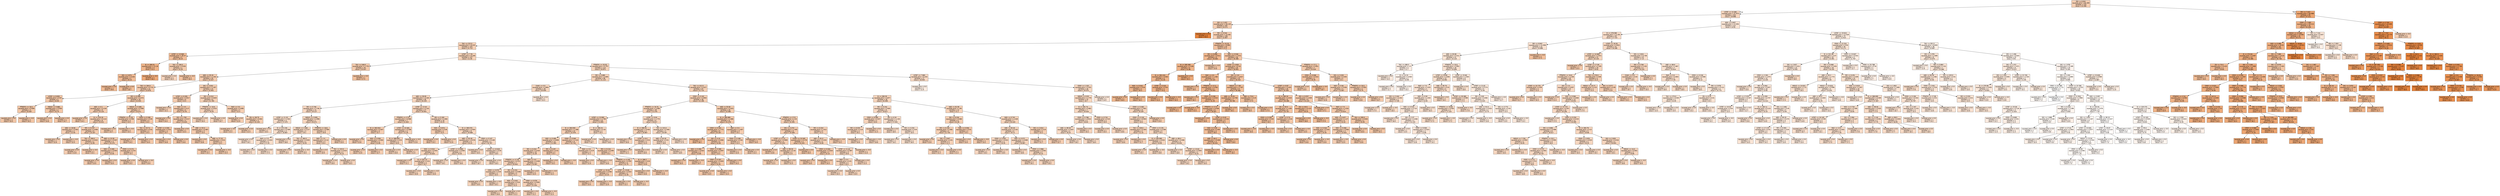 digraph Tree {
node [shape=box, style="filled", color="black", fontname="helvetica"] ;
edge [fontname="helvetica"] ;
0 [label="RM <= 6.941\nsquared_error = 81.409\nsamples = 379\nvalue = 22.496", fillcolor="#f5ceb2"] ;
1 [label="LSTAT <= 14.395\nsquared_error = 37.973\nsamples = 324\nvalue = 19.998", fillcolor="#f6d5bd"] ;
0 -> 1 [labeldistance=2.5, labelangle=45, headlabel="True"] ;
2 [label="DIS <= 1.422\nsquared_error = 24.128\nsamples = 197\nvalue = 23.271", fillcolor="#f4ccaf"] ;
1 -> 2 ;
3 [label="squared_error = 0.0\nsamples = 3\nvalue = 50.0", fillcolor="#e58139"] ;
2 -> 3 ;
4 [label="RM <= 6.544\nsquared_error = 13.282\nsamples = 194\nvalue = 22.857", fillcolor="#f5cdb0"] ;
2 -> 4 ;
5 [label="TAX <= 222.5\nsquared_error = 8.225\nsamples = 152\nvalue = 21.712", fillcolor="#f5d0b5"] ;
4 -> 5 ;
6 [label="LSTAT <= 13.565\nsquared_error = 26.37\nsamples = 5\nvalue = 28.24", fillcolor="#f2be99"] ;
5 -> 6 ;
7 [label="B <= 395.51\nsquared_error = 11.18\nsamples = 3\nvalue = 31.5", fillcolor="#f0b58a"] ;
6 -> 7 ;
8 [label="DIS <= 4.671\nsquared_error = 0.202\nsamples = 2\nvalue = 29.15", fillcolor="#f1bb95"] ;
7 -> 8 ;
9 [label="squared_error = 0.0\nsamples = 1\nvalue = 29.6", fillcolor="#f1ba93"] ;
8 -> 9 ;
10 [label="squared_error = 0.0\nsamples = 1\nvalue = 28.7", fillcolor="#f1bd97"] ;
8 -> 10 ;
11 [label="squared_error = -0.0\nsamples = 1\nvalue = 36.2", fillcolor="#eda876"] ;
7 -> 11 ;
12 [label="TAX <= 190.5\nsquared_error = 9.303\nsamples = 2\nvalue = 23.35", fillcolor="#f4ccae"] ;
6 -> 12 ;
13 [label="squared_error = 0.0\nsamples = 1\nvalue = 20.3", fillcolor="#f6d4bc"] ;
12 -> 13 ;
14 [label="squared_error = -0.0\nsamples = 1\nvalue = 26.4", fillcolor="#f3c3a1"] ;
12 -> 14 ;
15 [label="LSTAT <= 7.76\nsquared_error = 6.109\nsamples = 147\nvalue = 21.49", fillcolor="#f5d1b6"] ;
5 -> 15 ;
16 [label="TAX <= 548.0\nsquared_error = 1.776\nsamples = 34\nvalue = 23.547", fillcolor="#f4cbad"] ;
15 -> 16 ;
17 [label="AGE <= 35.15\nsquared_error = 1.342\nsamples = 33\nvalue = 23.427", fillcolor="#f4cbae"] ;
16 -> 17 ;
18 [label="TAX <= 284.0\nsquared_error = 0.722\nsamples = 21\nvalue = 23.876", fillcolor="#f4caac"] ;
17 -> 18 ;
19 [label="LSTAT <= 6.655\nsquared_error = 0.03\nsamples = 5\nvalue = 24.94", fillcolor="#f3c7a7"] ;
18 -> 19 ;
20 [label="PTRATIO <= 18.4\nsquared_error = 0.009\nsamples = 3\nvalue = 25.067", fillcolor="#f3c7a7"] ;
19 -> 20 ;
21 [label="squared_error = 0.0\nsamples = 2\nvalue = 25.0", fillcolor="#f3c7a7"] ;
20 -> 21 ;
22 [label="squared_error = -0.0\nsamples = 1\nvalue = 25.2", fillcolor="#f3c6a6"] ;
20 -> 22 ;
23 [label="INDUS <= 5.885\nsquared_error = 0.003\nsamples = 2\nvalue = 24.75", fillcolor="#f4c8a8"] ;
19 -> 23 ;
24 [label="squared_error = 0.0\nsamples = 1\nvalue = 24.8", fillcolor="#f4c8a8"] ;
23 -> 24 ;
25 [label="squared_error = 0.0\nsamples = 1\nvalue = 24.7", fillcolor="#f4c8a8"] ;
23 -> 25 ;
26 [label="RM <= 6.369\nsquared_error = 0.474\nsamples = 16\nvalue = 23.544", fillcolor="#f4cbad"] ;
18 -> 26 ;
27 [label="AGE <= 6.1\nsquared_error = 0.218\nsamples = 9\nvalue = 23.133", fillcolor="#f5ccaf"] ;
26 -> 27 ;
28 [label="squared_error = 0.0\nsamples = 1\nvalue = 24.1", fillcolor="#f4caab"] ;
27 -> 28 ;
29 [label="B <= 376.19\nsquared_error = 0.114\nsamples = 8\nvalue = 23.012", fillcolor="#f5cdb0"] ;
27 -> 29 ;
30 [label="AGE <= 18.65\nsquared_error = 0.002\nsamples = 2\nvalue = 22.55", fillcolor="#f5ceb2"] ;
29 -> 30 ;
31 [label="squared_error = 0.0\nsamples = 1\nvalue = 22.6", fillcolor="#f5ceb2"] ;
30 -> 31 ;
32 [label="squared_error = -0.0\nsamples = 1\nvalue = 22.5", fillcolor="#f5ceb2"] ;
30 -> 32 ;
33 [label="RM <= 6.137\nsquared_error = 0.056\nsamples = 6\nvalue = 23.167", fillcolor="#f5ccaf"] ;
29 -> 33 ;
34 [label="TAX <= 306.0\nsquared_error = 0.022\nsamples = 2\nvalue = 22.95", fillcolor="#f5cdb0"] ;
33 -> 34 ;
35 [label="squared_error = 0.0\nsamples = 1\nvalue = 22.8", fillcolor="#f5cdb1"] ;
34 -> 35 ;
36 [label="squared_error = -0.0\nsamples = 1\nvalue = 23.1", fillcolor="#f5ccaf"] ;
34 -> 36 ;
37 [label="AGE <= 23.35\nsquared_error = 0.037\nsamples = 4\nvalue = 23.275", fillcolor="#f4ccaf"] ;
33 -> 37 ;
38 [label="NOX <= 0.405\nsquared_error = 0.003\nsamples = 2\nvalue = 23.45", fillcolor="#f4cbae"] ;
37 -> 38 ;
39 [label="squared_error = 0.0\nsamples = 1\nvalue = 23.5", fillcolor="#f4cbae"] ;
38 -> 39 ;
40 [label="squared_error = 0.0\nsamples = 1\nvalue = 23.4", fillcolor="#f4cbae"] ;
38 -> 40 ;
41 [label="CRIM <= 0.171\nsquared_error = 0.01\nsamples = 2\nvalue = 23.1", fillcolor="#f5ccaf"] ;
37 -> 41 ;
42 [label="squared_error = 0.0\nsamples = 1\nvalue = 23.2", fillcolor="#f4ccaf"] ;
41 -> 42 ;
43 [label="squared_error = -0.0\nsamples = 1\nvalue = 23.0", fillcolor="#f5cdb0"] ;
41 -> 43 ;
44 [label="INDUS <= 5.395\nsquared_error = 0.308\nsamples = 7\nvalue = 24.071", fillcolor="#f4caab"] ;
26 -> 44 ;
45 [label="PTRATIO <= 17.25\nsquared_error = 0.08\nsamples = 3\nvalue = 23.5", fillcolor="#f4cbae"] ;
44 -> 45 ;
46 [label="squared_error = 0.0\nsamples = 2\nvalue = 23.7", fillcolor="#f4cbad"] ;
45 -> 46 ;
47 [label="squared_error = -0.0\nsamples = 1\nvalue = 23.1", fillcolor="#f5ccaf"] ;
45 -> 47 ;
48 [label="CRIM <= 0.166\nsquared_error = 0.05\nsamples = 4\nvalue = 24.5", fillcolor="#f4c8a9"] ;
44 -> 48 ;
49 [label="TAX <= 317.5\nsquared_error = 0.01\nsamples = 2\nvalue = 24.3", fillcolor="#f4c9aa"] ;
48 -> 49 ;
50 [label="squared_error = 0.0\nsamples = 1\nvalue = 24.2", fillcolor="#f4c9ab"] ;
49 -> 50 ;
51 [label="squared_error = 0.0\nsamples = 1\nvalue = 24.4", fillcolor="#f4c9aa"] ;
49 -> 51 ;
52 [label="LSTAT <= 4.335\nsquared_error = 0.01\nsamples = 2\nvalue = 24.7", fillcolor="#f4c8a8"] ;
48 -> 52 ;
53 [label="squared_error = 0.0\nsamples = 1\nvalue = 24.8", fillcolor="#f4c8a8"] ;
52 -> 53 ;
54 [label="squared_error = 0.0\nsamples = 1\nvalue = 24.6", fillcolor="#f4c8a9"] ;
52 -> 54 ;
55 [label="DIS <= 4.631\nsquared_error = 1.457\nsamples = 12\nvalue = 22.642", fillcolor="#f5ceb1"] ;
17 -> 55 ;
56 [label="LSTAT <= 6.205\nsquared_error = 0.617\nsamples = 6\nvalue = 23.5", fillcolor="#f4cbae"] ;
55 -> 56 ;
57 [label="squared_error = 0.0\nsamples = 1\nvalue = 22.1", fillcolor="#f5cfb4"] ;
56 -> 57 ;
58 [label="RAD <= 4.0\nsquared_error = 0.27\nsamples = 5\nvalue = 23.78", fillcolor="#f4caac"] ;
56 -> 58 ;
59 [label="squared_error = 0.0\nsamples = 1\nvalue = 24.4", fillcolor="#f4c9aa"] ;
58 -> 59 ;
60 [label="DIS <= 1.762\nsquared_error = 0.217\nsamples = 4\nvalue = 23.625", fillcolor="#f4cbad"] ;
58 -> 60 ;
61 [label="squared_error = 0.0\nsamples = 1\nvalue = 24.3", fillcolor="#f4c9aa"] ;
60 -> 61 ;
62 [label="AGE <= 53.3\nsquared_error = 0.087\nsamples = 3\nvalue = 23.4", fillcolor="#f4cbae"] ;
60 -> 62 ;
63 [label="squared_error = 0.0\nsamples = 1\nvalue = 23.8", fillcolor="#f4caac"] ;
62 -> 63 ;
64 [label="AGE <= 77.15\nsquared_error = 0.01\nsamples = 2\nvalue = 23.2", fillcolor="#f4ccaf"] ;
62 -> 64 ;
65 [label="squared_error = 0.0\nsamples = 1\nvalue = 23.1", fillcolor="#f5ccaf"] ;
64 -> 65 ;
66 [label="squared_error = -0.0\nsamples = 1\nvalue = 23.3", fillcolor="#f4ccae"] ;
64 -> 66 ;
67 [label="RM <= 6.312\nsquared_error = 0.825\nsamples = 6\nvalue = 21.783", fillcolor="#f5d0b5"] ;
55 -> 67 ;
68 [label="PTRATIO <= 19.9\nsquared_error = 0.023\nsamples = 2\nvalue = 20.55", fillcolor="#f6d3bb"] ;
67 -> 68 ;
69 [label="squared_error = 0.0\nsamples = 1\nvalue = 20.4", fillcolor="#f6d4bb"] ;
68 -> 69 ;
70 [label="squared_error = 0.0\nsamples = 1\nvalue = 20.7", fillcolor="#f6d3ba"] ;
68 -> 70 ;
71 [label="RAD <= 3.0\nsquared_error = 0.085\nsamples = 4\nvalue = 22.4", fillcolor="#f5ceb2"] ;
67 -> 71 ;
72 [label="squared_error = 0.0\nsamples = 1\nvalue = 22.9", fillcolor="#f5cdb0"] ;
71 -> 72 ;
73 [label="ZN <= 38.75\nsquared_error = 0.002\nsamples = 3\nvalue = 22.233", fillcolor="#f5cfb3"] ;
71 -> 73 ;
74 [label="squared_error = -0.0\nsamples = 2\nvalue = 22.2", fillcolor="#f5cfb3"] ;
73 -> 74 ;
75 [label="squared_error = 0.0\nsamples = 1\nvalue = 22.3", fillcolor="#f5cfb3"] ;
73 -> 75 ;
76 [label="squared_error = -0.0\nsamples = 1\nvalue = 27.5", fillcolor="#f2c09c"] ;
16 -> 76 ;
77 [label="PTRATIO <= 20.55\nsquared_error = 5.757\nsamples = 113\nvalue = 20.872", fillcolor="#f6d3b9"] ;
15 -> 77 ;
78 [label="RM <= 5.885\nsquared_error = 4.905\nsamples = 96\nvalue = 21.215", fillcolor="#f6d2b8"] ;
77 -> 78 ;
79 [label="CHAS <= 0.5\nsquared_error = 3.864\nsamples = 29\nvalue = 20.059", fillcolor="#f6d5bd"] ;
78 -> 79 ;
80 [label="AGE <= 39.05\nsquared_error = 3.164\nsamples = 28\nvalue = 20.229", fillcolor="#f6d4bc"] ;
79 -> 80 ;
81 [label="RM <= 5.746\nsquared_error = 2.746\nsamples = 11\nvalue = 19.127", fillcolor="#f7d7c1"] ;
80 -> 81 ;
82 [label="LSTAT <= 11.32\nsquared_error = 1.342\nsamples = 4\nvalue = 17.475", fillcolor="#f8dcc8"] ;
81 -> 82 ;
83 [label="squared_error = 0.0\nsamples = 1\nvalue = 19.3", fillcolor="#f7d7c0"] ;
82 -> 83 ;
84 [label="B <= 372.235\nsquared_error = 0.309\nsamples = 3\nvalue = 16.867", fillcolor="#f8decb"] ;
82 -> 84 ;
85 [label="squared_error = 0.0\nsamples = 1\nvalue = 16.1", fillcolor="#f9e0ce"] ;
84 -> 85 ;
86 [label="RAD <= 2.5\nsquared_error = 0.022\nsamples = 2\nvalue = 17.25", fillcolor="#f8ddc9"] ;
84 -> 86 ;
87 [label="squared_error = 0.0\nsamples = 1\nvalue = 17.1", fillcolor="#f8ddca"] ;
86 -> 87 ;
88 [label="squared_error = 0.0\nsamples = 1\nvalue = 17.4", fillcolor="#f8dcc8"] ;
86 -> 88 ;
89 [label="INDUS <= 3.505\nsquared_error = 1.096\nsamples = 7\nvalue = 20.071", fillcolor="#f6d5bd"] ;
81 -> 89 ;
90 [label="INDUS <= 2.465\nsquared_error = 0.127\nsamples = 3\nvalue = 19.1", fillcolor="#f7d8c1"] ;
89 -> 90 ;
91 [label="squared_error = 0.0\nsamples = 1\nvalue = 18.6", fillcolor="#f7d9c3"] ;
90 -> 91 ;
92 [label="TAX <= 383.5\nsquared_error = 0.003\nsamples = 2\nvalue = 19.35", fillcolor="#f7d7c0"] ;
90 -> 92 ;
93 [label="squared_error = 0.0\nsamples = 1\nvalue = 19.4", fillcolor="#f7d7c0"] ;
92 -> 93 ;
94 [label="squared_error = -0.0\nsamples = 1\nvalue = 19.3", fillcolor="#f7d7c0"] ;
92 -> 94 ;
95 [label="PTRATIO <= 18.8\nsquared_error = 0.585\nsamples = 4\nvalue = 20.8", fillcolor="#f6d3b9"] ;
89 -> 95 ;
96 [label="RAD <= 2.0\nsquared_error = 0.14\nsamples = 3\nvalue = 20.4", fillcolor="#f6d4bb"] ;
95 -> 96 ;
97 [label="squared_error = 0.0\nsamples = 1\nvalue = 20.9", fillcolor="#f6d2b9"] ;
96 -> 97 ;
98 [label="TAX <= 315.5\nsquared_error = 0.023\nsamples = 2\nvalue = 20.15", fillcolor="#f6d5bc"] ;
96 -> 98 ;
99 [label="squared_error = 0.0\nsamples = 1\nvalue = 20.0", fillcolor="#f6d5bd"] ;
98 -> 99 ;
100 [label="squared_error = 0.0\nsamples = 1\nvalue = 20.3", fillcolor="#f6d4bc"] ;
98 -> 100 ;
101 [label="squared_error = 0.0\nsamples = 1\nvalue = 22.0", fillcolor="#f5cfb4"] ;
95 -> 101 ;
102 [label="LSTAT <= 12.02\nsquared_error = 2.142\nsamples = 17\nvalue = 20.941", fillcolor="#f6d2b9"] ;
80 -> 102 ;
103 [label="PTRATIO <= 17.9\nsquared_error = 0.568\nsamples = 7\nvalue = 21.929", fillcolor="#f5d0b5"] ;
102 -> 103 ;
104 [label="B <= 392.815\nsquared_error = 0.007\nsamples = 3\nvalue = 22.7", fillcolor="#f5cdb1"] ;
103 -> 104 ;
105 [label="squared_error = 0.0\nsamples = 1\nvalue = 22.8", fillcolor="#f5cdb1"] ;
104 -> 105 ;
106 [label="NOX <= 0.558\nsquared_error = 0.002\nsamples = 2\nvalue = 22.65", fillcolor="#f5ceb1"] ;
104 -> 106 ;
107 [label="squared_error = 0.0\nsamples = 1\nvalue = 22.6", fillcolor="#f5ceb2"] ;
106 -> 107 ;
108 [label="squared_error = 0.0\nsamples = 1\nvalue = 22.7", fillcolor="#f5cdb1"] ;
106 -> 108 ;
109 [label="LSTAT <= 10.305\nsquared_error = 0.208\nsamples = 4\nvalue = 21.35", fillcolor="#f6d1b7"] ;
103 -> 109 ;
110 [label="B <= 388.845\nsquared_error = 0.01\nsamples = 2\nvalue = 20.9", fillcolor="#f6d2b9"] ;
109 -> 110 ;
111 [label="squared_error = 0.0\nsamples = 1\nvalue = 20.8", fillcolor="#f6d3b9"] ;
110 -> 111 ;
112 [label="squared_error = 0.0\nsamples = 1\nvalue = 21.0", fillcolor="#f6d2b9"] ;
110 -> 112 ;
113 [label="squared_error = -0.0\nsamples = 2\nvalue = 21.8", fillcolor="#f5d0b5"] ;
109 -> 113 ;
114 [label="RM <= 5.183\nsquared_error = 2.084\nsamples = 10\nvalue = 20.25", fillcolor="#f6d4bc"] ;
102 -> 114 ;
115 [label="NOX <= 0.674\nsquared_error = 0.36\nsamples = 2\nvalue = 22.5", fillcolor="#f5ceb2"] ;
114 -> 115 ;
116 [label="squared_error = 0.0\nsamples = 1\nvalue = 23.1", fillcolor="#f5ccaf"] ;
115 -> 116 ;
117 [label="squared_error = 0.0\nsamples = 1\nvalue = 21.9", fillcolor="#f5d0b5"] ;
115 -> 117 ;
118 [label="B <= 390.075\nsquared_error = 0.934\nsamples = 8\nvalue = 19.688", fillcolor="#f7d6be"] ;
114 -> 118 ;
119 [label="AGE <= 92.45\nsquared_error = 0.578\nsamples = 5\nvalue = 20.24", fillcolor="#f6d4bc"] ;
118 -> 119 ;
120 [label="NOX <= 0.523\nsquared_error = 0.042\nsamples = 3\nvalue = 20.833", fillcolor="#f6d3b9"] ;
119 -> 120 ;
121 [label="squared_error = 0.0\nsamples = 1\nvalue = 21.1", fillcolor="#f6d2b8"] ;
120 -> 121 ;
122 [label="B <= 331.14\nsquared_error = 0.01\nsamples = 2\nvalue = 20.7", fillcolor="#f6d3ba"] ;
120 -> 122 ;
123 [label="squared_error = 0.0\nsamples = 1\nvalue = 20.8", fillcolor="#f6d3b9"] ;
122 -> 123 ;
124 [label="squared_error = -0.0\nsamples = 1\nvalue = 20.6", fillcolor="#f6d3ba"] ;
122 -> 124 ;
125 [label="LSTAT <= 12.655\nsquared_error = 0.063\nsamples = 2\nvalue = 19.35", fillcolor="#f7d7c0"] ;
119 -> 125 ;
126 [label="squared_error = 0.0\nsamples = 1\nvalue = 19.1", fillcolor="#f7d8c1"] ;
125 -> 126 ;
127 [label="squared_error = 0.0\nsamples = 1\nvalue = 19.6", fillcolor="#f7d6bf"] ;
125 -> 127 ;
128 [label="CRIM <= 0.147\nsquared_error = 0.169\nsamples = 3\nvalue = 18.767", fillcolor="#f7d8c2"] ;
118 -> 128 ;
129 [label="squared_error = 0.0\nsamples = 1\nvalue = 19.3", fillcolor="#f7d7c0"] ;
128 -> 129 ;
130 [label="LSTAT <= 13.625\nsquared_error = 0.04\nsamples = 2\nvalue = 18.5", fillcolor="#f7d9c4"] ;
128 -> 130 ;
131 [label="squared_error = 0.0\nsamples = 1\nvalue = 18.7", fillcolor="#f7d9c3"] ;
130 -> 131 ;
132 [label="squared_error = 0.0\nsamples = 1\nvalue = 18.3", fillcolor="#f7dac4"] ;
130 -> 132 ;
133 [label="squared_error = 0.0\nsamples = 1\nvalue = 15.3", fillcolor="#f9e2d2"] ;
79 -> 133 ;
134 [label="TAX <= 412.5\nsquared_error = 4.527\nsamples = 67\nvalue = 21.715", fillcolor="#f5d0b5"] ;
78 -> 134 ;
135 [label="CRIM <= 0.132\nsquared_error = 3.904\nsamples = 49\nvalue = 22.196", fillcolor="#f5cfb3"] ;
134 -> 135 ;
136 [label="PTRATIO <= 18.75\nsquared_error = 2.589\nsamples = 29\nvalue = 21.376", fillcolor="#f6d1b7"] ;
135 -> 136 ;
137 [label="LSTAT <= 13.065\nsquared_error = 1.783\nsamples = 23\nvalue = 21.835", fillcolor="#f5d0b5"] ;
136 -> 137 ;
138 [label="B <= 394.935\nsquared_error = 1.268\nsamples = 21\nvalue = 22.076", fillcolor="#f5cfb4"] ;
137 -> 138 ;
139 [label="NOX <= 0.499\nsquared_error = 0.808\nsamples = 12\nvalue = 21.583", fillcolor="#f5d1b6"] ;
138 -> 139 ;
140 [label="RM <= 6.322\nsquared_error = 0.416\nsamples = 10\nvalue = 21.28", fillcolor="#f6d1b7"] ;
139 -> 140 ;
141 [label="PTRATIO <= 17.35\nsquared_error = 0.211\nsamples = 7\nvalue = 20.943", fillcolor="#f6d2b9"] ;
140 -> 141 ;
142 [label="CRIM <= 0.075\nsquared_error = 0.04\nsamples = 2\nvalue = 20.3", fillcolor="#f6d4bc"] ;
141 -> 142 ;
143 [label="squared_error = 0.0\nsamples = 1\nvalue = 20.5", fillcolor="#f6d4bb"] ;
142 -> 143 ;
144 [label="squared_error = -0.0\nsamples = 1\nvalue = 20.1", fillcolor="#f6d5bd"] ;
142 -> 144 ;
145 [label="RM <= 6.151\nsquared_error = 0.048\nsamples = 5\nvalue = 21.2", fillcolor="#f6d2b8"] ;
141 -> 145 ;
146 [label="NOX <= 0.443\nsquared_error = 0.04\nsamples = 2\nvalue = 21.0", fillcolor="#f6d2b9"] ;
145 -> 146 ;
147 [label="squared_error = 0.0\nsamples = 1\nvalue = 20.8", fillcolor="#f6d3b9"] ;
146 -> 147 ;
148 [label="squared_error = 0.0\nsamples = 1\nvalue = 21.2", fillcolor="#f6d2b8"] ;
146 -> 148 ;
149 [label="CRIM <= 0.076\nsquared_error = 0.009\nsamples = 3\nvalue = 21.333", fillcolor="#f6d1b7"] ;
145 -> 149 ;
150 [label="squared_error = 0.0\nsamples = 1\nvalue = 21.2", fillcolor="#f6d2b8"] ;
149 -> 150 ;
151 [label="squared_error = -0.0\nsamples = 2\nvalue = 21.4", fillcolor="#f6d1b7"] ;
149 -> 151 ;
152 [label="RAD <= 4.0\nsquared_error = 0.009\nsamples = 3\nvalue = 22.067", fillcolor="#f5cfb4"] ;
140 -> 152 ;
153 [label="squared_error = 0.0\nsamples = 2\nvalue = 22.0", fillcolor="#f5cfb4"] ;
152 -> 153 ;
154 [label="squared_error = -0.0\nsamples = 1\nvalue = 22.2", fillcolor="#f5cfb3"] ;
152 -> 154 ;
155 [label="RM <= 6.197\nsquared_error = 0.01\nsamples = 2\nvalue = 23.1", fillcolor="#f5ccaf"] ;
139 -> 155 ;
156 [label="squared_error = 0.0\nsamples = 1\nvalue = 23.2", fillcolor="#f4ccaf"] ;
155 -> 156 ;
157 [label="squared_error = -0.0\nsamples = 1\nvalue = 23.0", fillcolor="#f5cdb0"] ;
155 -> 157 ;
158 [label="CRIM <= 0.046\nsquared_error = 1.124\nsamples = 9\nvalue = 22.733", fillcolor="#f5cdb1"] ;
138 -> 158 ;
159 [label="RAD <= 3.0\nsquared_error = 0.25\nsamples = 2\nvalue = 21.1", fillcolor="#f6d2b8"] ;
158 -> 159 ;
160 [label="squared_error = 0.0\nsamples = 1\nvalue = 21.6", fillcolor="#f5d1b6"] ;
159 -> 160 ;
161 [label="squared_error = -0.0\nsamples = 1\nvalue = 20.6", fillcolor="#f6d3ba"] ;
159 -> 161 ;
162 [label="RM <= 6.124\nsquared_error = 0.394\nsamples = 7\nvalue = 23.2", fillcolor="#f4ccaf"] ;
158 -> 162 ;
163 [label="PTRATIO <= 17.65\nsquared_error = 0.202\nsamples = 4\nvalue = 22.75", fillcolor="#f5cdb1"] ;
162 -> 163 ;
164 [label="LSTAT <= 10.43\nsquared_error = 0.062\nsamples = 2\nvalue = 23.15", fillcolor="#f5ccaf"] ;
163 -> 164 ;
165 [label="squared_error = 0.0\nsamples = 1\nvalue = 23.4", fillcolor="#f4cbae"] ;
164 -> 165 ;
166 [label="squared_error = -0.0\nsamples = 1\nvalue = 22.9", fillcolor="#f5cdb0"] ;
164 -> 166 ;
167 [label="LSTAT <= 10.65\nsquared_error = 0.022\nsamples = 2\nvalue = 22.35", fillcolor="#f5ceb3"] ;
163 -> 167 ;
168 [label="squared_error = 0.0\nsamples = 1\nvalue = 22.2", fillcolor="#f5cfb3"] ;
167 -> 168 ;
169 [label="squared_error = -0.0\nsamples = 1\nvalue = 22.5", fillcolor="#f5ceb2"] ;
167 -> 169 ;
170 [label="B <= 396.2\nsquared_error = 0.02\nsamples = 3\nvalue = 23.8", fillcolor="#f4caac"] ;
162 -> 170 ;
171 [label="squared_error = 0.0\nsamples = 1\nvalue = 23.6", fillcolor="#f4cbad"] ;
170 -> 171 ;
172 [label="squared_error = -0.0\nsamples = 2\nvalue = 23.9", fillcolor="#f4caac"] ;
170 -> 172 ;
173 [label="B <= 396.23\nsquared_error = 0.16\nsamples = 2\nvalue = 19.3", fillcolor="#f7d7c0"] ;
137 -> 173 ;
174 [label="squared_error = 0.0\nsamples = 1\nvalue = 19.7", fillcolor="#f7d6be"] ;
173 -> 174 ;
175 [label="squared_error = 0.0\nsamples = 1\nvalue = 18.9", fillcolor="#f7d8c2"] ;
173 -> 175 ;
176 [label="LSTAT <= 9.04\nsquared_error = 1.775\nsamples = 6\nvalue = 19.617", fillcolor="#f7d6bf"] ;
136 -> 176 ;
177 [label="B <= 396.52\nsquared_error = 0.042\nsamples = 3\nvalue = 20.867", fillcolor="#f6d3b9"] ;
176 -> 177 ;
178 [label="squared_error = 0.0\nsamples = 1\nvalue = 20.6", fillcolor="#f6d3ba"] ;
177 -> 178 ;
179 [label="LSTAT <= 8.4\nsquared_error = 0.01\nsamples = 2\nvalue = 21.0", fillcolor="#f6d2b9"] ;
177 -> 179 ;
180 [label="squared_error = 0.0\nsamples = 1\nvalue = 21.1", fillcolor="#f6d2b8"] ;
179 -> 180 ;
181 [label="squared_error = 0.0\nsamples = 1\nvalue = 20.9", fillcolor="#f6d2b9"] ;
179 -> 181 ;
182 [label="TAX <= 315.5\nsquared_error = 0.382\nsamples = 3\nvalue = 18.367", fillcolor="#f7dac4"] ;
176 -> 182 ;
183 [label="AGE <= 63.35\nsquared_error = 0.01\nsamples = 2\nvalue = 18.8", fillcolor="#f7d8c2"] ;
182 -> 183 ;
184 [label="squared_error = 0.0\nsamples = 1\nvalue = 18.7", fillcolor="#f7d9c3"] ;
183 -> 184 ;
185 [label="squared_error = 0.0\nsamples = 1\nvalue = 18.9", fillcolor="#f7d8c2"] ;
183 -> 185 ;
186 [label="squared_error = 0.0\nsamples = 1\nvalue = 17.5", fillcolor="#f8dcc8"] ;
182 -> 186 ;
187 [label="AGE <= 55.65\nsquared_error = 3.423\nsamples = 20\nvalue = 23.385", fillcolor="#f4ccae"] ;
135 -> 187 ;
188 [label="B <= 395.885\nsquared_error = 2.466\nsamples = 9\nvalue = 24.478", fillcolor="#f4c8a9"] ;
187 -> 188 ;
189 [label="CRIM <= 0.152\nsquared_error = 1.772\nsamples = 6\nvalue = 25.167", fillcolor="#f3c7a6"] ;
188 -> 189 ;
190 [label="squared_error = 0.0\nsamples = 1\nvalue = 28.1", fillcolor="#f2be99"] ;
189 -> 190 ;
191 [label="DIS <= 4.15\nsquared_error = 0.062\nsamples = 5\nvalue = 24.58", fillcolor="#f4c8a9"] ;
189 -> 191 ;
192 [label="NOX <= 0.494\nsquared_error = 0.022\nsamples = 2\nvalue = 24.85", fillcolor="#f4c7a8"] ;
191 -> 192 ;
193 [label="squared_error = 0.0\nsamples = 1\nvalue = 25.0", fillcolor="#f3c7a7"] ;
192 -> 193 ;
194 [label="squared_error = -0.0\nsamples = 1\nvalue = 24.7", fillcolor="#f4c8a8"] ;
192 -> 194 ;
195 [label="CRIM <= 0.285\nsquared_error = 0.007\nsamples = 3\nvalue = 24.4", fillcolor="#f4c9aa"] ;
191 -> 195 ;
196 [label="CRIM <= 0.197\nsquared_error = 0.003\nsamples = 2\nvalue = 24.45", fillcolor="#f4c9a9"] ;
195 -> 196 ;
197 [label="squared_error = 0.0\nsamples = 1\nvalue = 24.5", fillcolor="#f4c8a9"] ;
196 -> 197 ;
198 [label="squared_error = 0.0\nsamples = 1\nvalue = 24.4", fillcolor="#f4c9aa"] ;
196 -> 198 ;
199 [label="squared_error = 0.0\nsamples = 1\nvalue = 24.3", fillcolor="#f4c9aa"] ;
195 -> 199 ;
200 [label="RAD <= 5.5\nsquared_error = 1.007\nsamples = 3\nvalue = 23.1", fillcolor="#f5ccaf"] ;
188 -> 200 ;
201 [label="CRIM <= 0.189\nsquared_error = 0.04\nsamples = 2\nvalue = 22.4", fillcolor="#f5ceb2"] ;
200 -> 201 ;
202 [label="squared_error = 0.0\nsamples = 1\nvalue = 22.6", fillcolor="#f5ceb2"] ;
201 -> 202 ;
203 [label="squared_error = 0.0\nsamples = 1\nvalue = 22.2", fillcolor="#f5cfb3"] ;
201 -> 203 ;
204 [label="squared_error = -0.0\nsamples = 1\nvalue = 24.5", fillcolor="#f4c8a9"] ;
200 -> 204 ;
205 [label="PTRATIO <= 17.9\nsquared_error = 2.43\nsamples = 11\nvalue = 22.491", fillcolor="#f5ceb2"] ;
187 -> 205 ;
206 [label="DIS <= 2.273\nsquared_error = 1.445\nsamples = 6\nvalue = 23.483", fillcolor="#f4cbae"] ;
205 -> 206 ;
207 [label="LSTAT <= 11.21\nsquared_error = 0.909\nsamples = 3\nvalue = 22.533", fillcolor="#f5ceb2"] ;
206 -> 207 ;
208 [label="squared_error = 0.0\nsamples = 1\nvalue = 23.8", fillcolor="#f4caac"] ;
207 -> 208 ;
209 [label="AGE <= 96.25\nsquared_error = 0.16\nsamples = 2\nvalue = 21.9", fillcolor="#f5d0b5"] ;
207 -> 209 ;
210 [label="squared_error = 0.0\nsamples = 1\nvalue = 22.3", fillcolor="#f5cfb3"] ;
209 -> 210 ;
211 [label="squared_error = 0.0\nsamples = 1\nvalue = 21.5", fillcolor="#f5d1b6"] ;
209 -> 211 ;
212 [label="LSTAT <= 10.345\nsquared_error = 0.176\nsamples = 3\nvalue = 24.433", fillcolor="#f4c9a9"] ;
206 -> 212 ;
213 [label="squared_error = 0.0\nsamples = 1\nvalue = 25.0", fillcolor="#f3c7a7"] ;
212 -> 213 ;
214 [label="CRIM <= 0.434\nsquared_error = 0.023\nsamples = 2\nvalue = 24.15", fillcolor="#f4c9ab"] ;
212 -> 214 ;
215 [label="squared_error = 0.0\nsamples = 1\nvalue = 24.0", fillcolor="#f4caab"] ;
214 -> 215 ;
216 [label="squared_error = 0.0\nsamples = 1\nvalue = 24.3", fillcolor="#f4c9aa"] ;
214 -> 216 ;
217 [label="RM <= 6.324\nsquared_error = 1.012\nsamples = 5\nvalue = 21.3", fillcolor="#f6d1b7"] ;
205 -> 217 ;
218 [label="AGE <= 81.0\nsquared_error = 0.253\nsamples = 4\nvalue = 20.85", fillcolor="#f6d3b9"] ;
217 -> 218 ;
219 [label="LSTAT <= 11.44\nsquared_error = 0.087\nsamples = 3\nvalue = 20.6", fillcolor="#f6d3ba"] ;
218 -> 219 ;
220 [label="RAD <= 5.5\nsquared_error = 0.01\nsamples = 2\nvalue = 20.4", fillcolor="#f6d4bb"] ;
219 -> 220 ;
221 [label="squared_error = 0.0\nsamples = 1\nvalue = 20.3", fillcolor="#f6d4bc"] ;
220 -> 221 ;
222 [label="squared_error = 0.0\nsamples = 1\nvalue = 20.5", fillcolor="#f6d4bb"] ;
220 -> 222 ;
223 [label="squared_error = 0.0\nsamples = 1\nvalue = 21.0", fillcolor="#f6d2b9"] ;
219 -> 223 ;
224 [label="squared_error = -0.0\nsamples = 1\nvalue = 21.6", fillcolor="#f5d1b6"] ;
218 -> 224 ;
225 [label="squared_error = -0.0\nsamples = 1\nvalue = 23.1", fillcolor="#f5ccaf"] ;
217 -> 225 ;
226 [label="B <= 390.35\nsquared_error = 3.877\nsamples = 18\nvalue = 20.406", fillcolor="#f6d4bb"] ;
134 -> 226 ;
227 [label="RM <= 6.242\nsquared_error = 3.945\nsamples = 6\nvalue = 18.817", fillcolor="#f7d8c2"] ;
226 -> 227 ;
228 [label="CRIM <= 9.585\nsquared_error = 0.427\nsamples = 3\nvalue = 20.6", fillcolor="#f6d3ba"] ;
227 -> 228 ;
229 [label="RM <= 6.025\nsquared_error = 0.16\nsamples = 2\nvalue = 20.2", fillcolor="#f6d4bc"] ;
228 -> 229 ;
230 [label="squared_error = 0.0\nsamples = 1\nvalue = 20.6", fillcolor="#f6d3ba"] ;
229 -> 230 ;
231 [label="squared_error = -0.0\nsamples = 1\nvalue = 19.8", fillcolor="#f6d6be"] ;
229 -> 231 ;
232 [label="squared_error = 0.0\nsamples = 1\nvalue = 21.4", fillcolor="#f6d1b7"] ;
228 -> 232 ;
233 [label="RM <= 6.34\nsquared_error = 1.102\nsamples = 3\nvalue = 17.033", fillcolor="#f8ddca"] ;
227 -> 233 ;
234 [label="squared_error = 0.0\nsamples = 1\nvalue = 18.5", fillcolor="#f7d9c4"] ;
233 -> 234 ;
235 [label="DIS <= 4.234\nsquared_error = 0.04\nsamples = 2\nvalue = 16.3", fillcolor="#f8dfcd"] ;
233 -> 235 ;
236 [label="squared_error = 0.0\nsamples = 1\nvalue = 16.1", fillcolor="#f9e0ce"] ;
235 -> 236 ;
237 [label="squared_error = 0.0\nsamples = 1\nvalue = 16.5", fillcolor="#f8dfcc"] ;
235 -> 237 ;
238 [label="AGE <= 81.95\nsquared_error = 1.95\nsamples = 12\nvalue = 21.2", fillcolor="#f6d2b8"] ;
226 -> 238 ;
239 [label="RM <= 6.226\nsquared_error = 0.682\nsamples = 5\nvalue = 22.28", fillcolor="#f5cfb3"] ;
238 -> 239 ;
240 [label="RM <= 6.144\nsquared_error = 0.382\nsamples = 3\nvalue = 21.733", fillcolor="#f5d0b5"] ;
239 -> 240 ;
241 [label="squared_error = 0.0\nsamples = 1\nvalue = 22.6", fillcolor="#f5ceb2"] ;
240 -> 241 ;
242 [label="DIS <= 2.847\nsquared_error = 0.01\nsamples = 2\nvalue = 21.3", fillcolor="#f6d1b7"] ;
240 -> 242 ;
243 [label="squared_error = 0.0\nsamples = 1\nvalue = 21.2", fillcolor="#f6d2b8"] ;
242 -> 243 ;
244 [label="squared_error = 0.0\nsamples = 1\nvalue = 21.4", fillcolor="#f6d1b7"] ;
242 -> 244 ;
245 [label="NOX <= 0.556\nsquared_error = 0.01\nsamples = 2\nvalue = 23.1", fillcolor="#f5ccaf"] ;
239 -> 245 ;
246 [label="squared_error = 0.0\nsamples = 1\nvalue = 23.0", fillcolor="#f5cdb0"] ;
245 -> 246 ;
247 [label="squared_error = -0.0\nsamples = 1\nvalue = 23.2", fillcolor="#f4ccaf"] ;
245 -> 247 ;
248 [label="NOX <= 0.741\nsquared_error = 1.428\nsamples = 7\nvalue = 20.429", fillcolor="#f6d4bb"] ;
238 -> 248 ;
249 [label="AGE <= 83.25\nsquared_error = 0.142\nsamples = 5\nvalue = 19.72", fillcolor="#f6d6be"] ;
248 -> 249 ;
250 [label="CRIM <= 3.403\nsquared_error = 0.022\nsamples = 2\nvalue = 19.35", fillcolor="#f7d7c0"] ;
249 -> 250 ;
251 [label="squared_error = 0.0\nsamples = 1\nvalue = 19.2", fillcolor="#f7d7c1"] ;
250 -> 251 ;
252 [label="squared_error = -0.0\nsamples = 1\nvalue = 19.5", fillcolor="#f7d6bf"] ;
250 -> 252 ;
253 [label="NOX <= 0.571\nsquared_error = 0.069\nsamples = 3\nvalue = 19.967", fillcolor="#f6d5bd"] ;
249 -> 253 ;
254 [label="squared_error = 0.0\nsamples = 1\nvalue = 19.6", fillcolor="#f7d6bf"] ;
253 -> 254 ;
255 [label="CRIM <= 2.966\nsquared_error = 0.002\nsamples = 2\nvalue = 20.15", fillcolor="#f6d5bc"] ;
253 -> 255 ;
256 [label="squared_error = 0.0\nsamples = 1\nvalue = 20.1", fillcolor="#f6d5bd"] ;
255 -> 256 ;
257 [label="squared_error = 0.0\nsamples = 1\nvalue = 20.2", fillcolor="#f6d4bc"] ;
255 -> 257 ;
258 [label="DIS <= 2.614\nsquared_error = 0.25\nsamples = 2\nvalue = 22.2", fillcolor="#f5cfb3"] ;
248 -> 258 ;
259 [label="squared_error = 0.0\nsamples = 1\nvalue = 21.7", fillcolor="#f5d0b6"] ;
258 -> 259 ;
260 [label="squared_error = 0.0\nsamples = 1\nvalue = 22.7", fillcolor="#f5cdb1"] ;
258 -> 260 ;
261 [label="LSTAT <= 7.965\nsquared_error = 6.154\nsamples = 17\nvalue = 18.935", fillcolor="#f7d8c2"] ;
77 -> 261 ;
262 [label="squared_error = 0.0\nsamples = 1\nvalue = 11.9", fillcolor="#fbece1"] ;
261 -> 262 ;
263 [label="CRIM <= 1.103\nsquared_error = 3.252\nsamples = 16\nvalue = 19.375", fillcolor="#f7d7c0"] ;
261 -> 263 ;
264 [label="INDUS <= 8.35\nsquared_error = 1.779\nsamples = 15\nvalue = 19.7", fillcolor="#f7d6be"] ;
263 -> 264 ;
265 [label="B <= 391.74\nsquared_error = 0.862\nsamples = 7\nvalue = 19.029", fillcolor="#f7d8c1"] ;
264 -> 265 ;
266 [label="CRIM <= 0.788\nsquared_error = 0.614\nsamples = 5\nvalue = 18.64", fillcolor="#f7d9c3"] ;
265 -> 266 ;
267 [label="AGE <= 89.45\nsquared_error = 0.007\nsamples = 4\nvalue = 18.25", fillcolor="#f7dac5"] ;
266 -> 267 ;
268 [label="squared_error = 0.0\nsamples = 3\nvalue = 18.2", fillcolor="#f7dac5"] ;
267 -> 268 ;
269 [label="squared_error = 0.0\nsamples = 1\nvalue = 18.4", fillcolor="#f7d9c4"] ;
267 -> 269 ;
270 [label="squared_error = 0.0\nsamples = 1\nvalue = 20.2", fillcolor="#f6d4bc"] ;
266 -> 270 ;
271 [label="CRIM <= 0.741\nsquared_error = 0.16\nsamples = 2\nvalue = 20.0", fillcolor="#f6d5bd"] ;
265 -> 271 ;
272 [label="squared_error = 0.0\nsamples = 1\nvalue = 20.4", fillcolor="#f6d4bb"] ;
271 -> 272 ;
273 [label="squared_error = 0.0\nsamples = 1\nvalue = 19.6", fillcolor="#f7d6bf"] ;
271 -> 273 ;
274 [label="CRIM <= 0.465\nsquared_error = 1.841\nsamples = 8\nvalue = 20.287", fillcolor="#f6d4bc"] ;
264 -> 274 ;
275 [label="CRIM <= 0.118\nsquared_error = 0.903\nsamples = 7\nvalue = 19.9", fillcolor="#f6d5bd"] ;
274 -> 275 ;
276 [label="TAX <= 328.5\nsquared_error = 0.303\nsamples = 2\nvalue = 21.15", fillcolor="#f6d2b8"] ;
275 -> 276 ;
277 [label="squared_error = 0.0\nsamples = 1\nvalue = 20.6", fillcolor="#f6d3ba"] ;
276 -> 277 ;
278 [label="squared_error = 0.0\nsamples = 1\nvalue = 21.7", fillcolor="#f5d0b6"] ;
276 -> 278 ;
279 [label="CRIM <= 0.176\nsquared_error = 0.268\nsamples = 5\nvalue = 19.4", fillcolor="#f7d7c0"] ;
275 -> 279 ;
280 [label="B <= 393.965\nsquared_error = 0.022\nsamples = 2\nvalue = 19.95", fillcolor="#f6d5bd"] ;
279 -> 280 ;
281 [label="squared_error = 0.0\nsamples = 1\nvalue = 20.1", fillcolor="#f6d5bd"] ;
280 -> 281 ;
282 [label="squared_error = -0.0\nsamples = 1\nvalue = 19.8", fillcolor="#f6d6be"] ;
280 -> 282 ;
283 [label="AGE <= 86.4\nsquared_error = 0.096\nsamples = 3\nvalue = 19.033", fillcolor="#f7d8c1"] ;
279 -> 283 ;
284 [label="squared_error = 0.0\nsamples = 1\nvalue = 18.6", fillcolor="#f7d9c3"] ;
283 -> 284 ;
285 [label="LSTAT <= 13.02\nsquared_error = 0.003\nsamples = 2\nvalue = 19.25", fillcolor="#f7d7c0"] ;
283 -> 285 ;
286 [label="squared_error = 0.0\nsamples = 1\nvalue = 19.2", fillcolor="#f7d7c1"] ;
285 -> 286 ;
287 [label="squared_error = 0.0\nsamples = 1\nvalue = 19.3", fillcolor="#f7d7c0"] ;
285 -> 287 ;
288 [label="squared_error = 0.0\nsamples = 1\nvalue = 23.0", fillcolor="#f5cdb0"] ;
274 -> 288 ;
289 [label="squared_error = 0.0\nsamples = 1\nvalue = 14.5", fillcolor="#fae4d5"] ;
263 -> 289 ;
290 [label="PTRATIO <= 15.25\nsquared_error = 9.682\nsamples = 42\nvalue = 27.0", fillcolor="#f2c19e"] ;
4 -> 290 ;
291 [label="RM <= 6.856\nsquared_error = 9.511\nsamples = 6\nvalue = 30.683", fillcolor="#f0b78e"] ;
290 -> 291 ;
292 [label="B <= 395.385\nsquared_error = 3.106\nsamples = 5\nvalue = 31.86", fillcolor="#efb489"] ;
291 -> 292 ;
293 [label="B <= 392.415\nsquared_error = 0.602\nsamples = 4\nvalue = 31.05", fillcolor="#f0b68c"] ;
292 -> 293 ;
294 [label="NOX <= 0.542\nsquared_error = 0.04\nsamples = 2\nvalue = 30.3", fillcolor="#f0b890"] ;
293 -> 294 ;
295 [label="squared_error = 0.0\nsamples = 1\nvalue = 30.5", fillcolor="#f0b88f"] ;
294 -> 295 ;
296 [label="squared_error = 0.0\nsamples = 1\nvalue = 30.1", fillcolor="#f0b991"] ;
294 -> 296 ;
297 [label="LSTAT <= 5.315\nsquared_error = 0.04\nsamples = 2\nvalue = 31.8", fillcolor="#f0b489"] ;
293 -> 297 ;
298 [label="squared_error = 0.0\nsamples = 1\nvalue = 31.6", fillcolor="#f0b58a"] ;
297 -> 298 ;
299 [label="squared_error = -0.0\nsamples = 1\nvalue = 32.0", fillcolor="#efb388"] ;
297 -> 299 ;
300 [label="squared_error = 0.0\nsamples = 1\nvalue = 35.1", fillcolor="#eeab7b"] ;
292 -> 300 ;
301 [label="squared_error = -0.0\nsamples = 1\nvalue = 24.8", fillcolor="#f4c8a8"] ;
291 -> 301 ;
302 [label="NOX <= 0.526\nsquared_error = 7.072\nsamples = 36\nvalue = 26.386", fillcolor="#f3c3a1"] ;
290 -> 302 ;
303 [label="LSTAT <= 4.655\nsquared_error = 6.16\nsamples = 29\nvalue = 26.955", fillcolor="#f2c29e"] ;
302 -> 303 ;
304 [label="RAD <= 4.5\nsquared_error = 1.382\nsamples = 4\nvalue = 30.325", fillcolor="#f0b890"] ;
303 -> 304 ;
305 [label="squared_error = 0.0\nsamples = 1\nvalue = 28.5", fillcolor="#f1bd98"] ;
304 -> 305 ;
306 [label="PTRATIO <= 17.2\nsquared_error = 0.362\nsamples = 3\nvalue = 30.933", fillcolor="#f0b68d"] ;
304 -> 306 ;
307 [label="squared_error = 0.0\nsamples = 1\nvalue = 30.1", fillcolor="#f0b991"] ;
306 -> 307 ;
308 [label="CRIM <= 0.236\nsquared_error = 0.022\nsamples = 2\nvalue = 31.35", fillcolor="#f0b58b"] ;
306 -> 308 ;
309 [label="squared_error = 0.0\nsamples = 1\nvalue = 31.2", fillcolor="#f0b68c"] ;
308 -> 309 ;
310 [label="squared_error = -0.0\nsamples = 1\nvalue = 31.5", fillcolor="#f0b58a"] ;
308 -> 310 ;
311 [label="DIS <= 3.9\nsquared_error = 4.817\nsamples = 25\nvalue = 26.416", fillcolor="#f3c3a1"] ;
303 -> 311 ;
312 [label="INDUS <= 7.38\nsquared_error = 1.197\nsamples = 9\nvalue = 28.389", fillcolor="#f1be98"] ;
311 -> 312 ;
313 [label="AGE <= 79.25\nsquared_error = 0.758\nsamples = 7\nvalue = 28.786", fillcolor="#f1bc96"] ;
312 -> 313 ;
314 [label="PTRATIO <= 17.0\nsquared_error = 0.549\nsamples = 6\nvalue = 28.567", fillcolor="#f1bd97"] ;
313 -> 314 ;
315 [label="squared_error = 0.0\nsamples = 1\nvalue = 29.9", fillcolor="#f1b991"] ;
314 -> 315 ;
316 [label="LSTAT <= 9.43\nsquared_error = 0.232\nsamples = 5\nvalue = 28.3", fillcolor="#f2be98"] ;
314 -> 316 ;
317 [label="NOX <= 0.49\nsquared_error = 0.09\nsamples = 4\nvalue = 28.5", fillcolor="#f1bd98"] ;
316 -> 317 ;
318 [label="AGE <= 64.2\nsquared_error = 0.009\nsamples = 3\nvalue = 28.333", fillcolor="#f2be98"] ;
317 -> 318 ;
319 [label="squared_error = 0.0\nsamples = 2\nvalue = 28.4", fillcolor="#f1bd98"] ;
318 -> 319 ;
320 [label="squared_error = -0.0\nsamples = 1\nvalue = 28.2", fillcolor="#f2be99"] ;
318 -> 320 ;
321 [label="squared_error = 0.0\nsamples = 1\nvalue = 29.0", fillcolor="#f1bc95"] ;
317 -> 321 ;
322 [label="squared_error = 0.0\nsamples = 1\nvalue = 27.5", fillcolor="#f2c09c"] ;
316 -> 322 ;
323 [label="squared_error = 0.0\nsamples = 1\nvalue = 30.1", fillcolor="#f0b991"] ;
313 -> 323 ;
324 [label="AGE <= 75.6\nsquared_error = 0.25\nsamples = 2\nvalue = 27.0", fillcolor="#f2c19e"] ;
312 -> 324 ;
325 [label="squared_error = 0.0\nsamples = 1\nvalue = 26.5", fillcolor="#f3c3a0"] ;
324 -> 325 ;
326 [label="squared_error = 0.0\nsamples = 1\nvalue = 27.5", fillcolor="#f2c09c"] ;
324 -> 326 ;
327 [label="LSTAT <= 6.87\nsquared_error = 3.433\nsamples = 16\nvalue = 25.306", fillcolor="#f3c6a6"] ;
311 -> 327 ;
328 [label="B <= 395.32\nsquared_error = 2.019\nsamples = 8\nvalue = 26.388", fillcolor="#f3c3a1"] ;
327 -> 328 ;
329 [label="ZN <= 50.0\nsquared_error = 1.109\nsamples = 6\nvalue = 25.767", fillcolor="#f3c5a4"] ;
328 -> 329 ;
330 [label="CRIM <= 0.159\nsquared_error = 0.03\nsamples = 4\nvalue = 26.5", fillcolor="#f3c3a0"] ;
329 -> 330 ;
331 [label="squared_error = -0.0\nsamples = 3\nvalue = 26.6", fillcolor="#f3c3a0"] ;
330 -> 331 ;
332 [label="squared_error = -0.0\nsamples = 1\nvalue = 26.2", fillcolor="#f3c4a2"] ;
330 -> 332 ;
333 [label="LSTAT <= 5.74\nsquared_error = 0.04\nsamples = 2\nvalue = 24.3", fillcolor="#f4c9aa"] ;
329 -> 333 ;
334 [label="squared_error = 0.0\nsamples = 1\nvalue = 24.1", fillcolor="#f4caab"] ;
333 -> 334 ;
335 [label="squared_error = -0.0\nsamples = 1\nvalue = 24.5", fillcolor="#f4c8a9"] ;
333 -> 335 ;
336 [label="ZN <= 40.0\nsquared_error = 0.123\nsamples = 2\nvalue = 28.25", fillcolor="#f2be99"] ;
328 -> 336 ;
337 [label="squared_error = 0.0\nsamples = 1\nvalue = 28.6", fillcolor="#f1bd97"] ;
336 -> 337 ;
338 [label="squared_error = -0.0\nsamples = 1\nvalue = 27.9", fillcolor="#f2bf9a"] ;
336 -> 338 ;
339 [label="RM <= 6.557\nsquared_error = 2.509\nsamples = 8\nvalue = 24.225", fillcolor="#f4c9aa"] ;
327 -> 339 ;
340 [label="squared_error = 0.0\nsamples = 1\nvalue = 27.1", fillcolor="#f2c19e"] ;
339 -> 340 ;
341 [label="RAD <= 7.5\nsquared_error = 1.518\nsamples = 7\nvalue = 23.814", fillcolor="#f4caac"] ;
339 -> 341 ;
342 [label="NOX <= 0.427\nsquared_error = 1.27\nsamples = 5\nvalue = 23.32", fillcolor="#f4ccae"] ;
341 -> 342 ;
343 [label="NOX <= 0.416\nsquared_error = 0.202\nsamples = 2\nvalue = 24.35", fillcolor="#f4c9aa"] ;
342 -> 343 ;
344 [label="squared_error = 0.0\nsamples = 1\nvalue = 24.8", fillcolor="#f4c8a8"] ;
343 -> 344 ;
345 [label="squared_error = -0.0\nsamples = 1\nvalue = 23.9", fillcolor="#f4caac"] ;
343 -> 345 ;
346 [label="NOX <= 0.458\nsquared_error = 0.802\nsamples = 3\nvalue = 22.633", fillcolor="#f5ceb1"] ;
342 -> 346 ;
347 [label="squared_error = -0.0\nsamples = 2\nvalue = 22.0", fillcolor="#f5cfb4"] ;
346 -> 347 ;
348 [label="squared_error = 0.0\nsamples = 1\nvalue = 23.9", fillcolor="#f4caac"] ;
346 -> 348 ;
349 [label="TAX <= 295.5\nsquared_error = 0.003\nsamples = 2\nvalue = 25.05", fillcolor="#f3c7a7"] ;
341 -> 349 ;
350 [label="squared_error = 0.0\nsamples = 1\nvalue = 25.0", fillcolor="#f3c7a7"] ;
349 -> 350 ;
351 [label="squared_error = 0.0\nsamples = 1\nvalue = 25.1", fillcolor="#f3c7a7"] ;
349 -> 351 ;
352 [label="PTRATIO <= 17.1\nsquared_error = 3.951\nsamples = 7\nvalue = 24.029", fillcolor="#f4caab"] ;
302 -> 352 ;
353 [label="CRIM <= 0.038\nsquared_error = 5.522\nsamples = 2\nvalue = 26.35", fillcolor="#f3c3a1"] ;
352 -> 353 ;
354 [label="squared_error = 0.0\nsamples = 1\nvalue = 24.0", fillcolor="#f4caab"] ;
353 -> 354 ;
355 [label="squared_error = -0.0\nsamples = 1\nvalue = 28.7", fillcolor="#f1bd97"] ;
353 -> 355 ;
356 [label="DIS <= 3.325\nsquared_error = 0.304\nsamples = 5\nvalue = 23.1", fillcolor="#f5ccaf"] ;
352 -> 356 ;
357 [label="NOX <= 0.56\nsquared_error = 0.036\nsamples = 3\nvalue = 22.667", fillcolor="#f5ceb1"] ;
356 -> 357 ;
358 [label="squared_error = 0.0\nsamples = 2\nvalue = 22.8", fillcolor="#f5cdb1"] ;
357 -> 358 ;
359 [label="squared_error = 0.0\nsamples = 1\nvalue = 22.4", fillcolor="#f5ceb2"] ;
357 -> 359 ;
360 [label="PTRATIO <= 19.3\nsquared_error = 0.003\nsamples = 2\nvalue = 23.75", fillcolor="#f4caac"] ;
356 -> 360 ;
361 [label="squared_error = 0.0\nsamples = 1\nvalue = 23.8", fillcolor="#f4caac"] ;
360 -> 361 ;
362 [label="squared_error = 0.0\nsamples = 1\nvalue = 23.7", fillcolor="#f4cbad"] ;
360 -> 362 ;
363 [label="NOX <= 0.607\nsquared_error = 17.054\nsamples = 127\nvalue = 14.92", fillcolor="#f9e3d3"] ;
1 -> 363 ;
364 [label="B <= 378.085\nsquared_error = 11.291\nsamples = 53\nvalue = 17.723", fillcolor="#f8dbc7"] ;
363 -> 364 ;
365 [label="RM <= 6.843\nsquared_error = 11.908\nsamples = 22\nvalue = 15.686", fillcolor="#f9e1d0"] ;
364 -> 365 ;
366 [label="AGE <= 83.85\nsquared_error = 5.512\nsamples = 21\nvalue = 15.124", fillcolor="#f9e3d2"] ;
365 -> 366 ;
367 [label="TAX <= 486.5\nsquared_error = 1.5\nsamples = 3\nvalue = 11.7", fillcolor="#fbece2"] ;
366 -> 367 ;
368 [label="squared_error = 0.0\nsamples = 1\nvalue = 13.2", fillcolor="#fae8db"] ;
367 -> 368 ;
369 [label="B <= 14.15\nsquared_error = 0.563\nsamples = 2\nvalue = 10.95", fillcolor="#fceee5"] ;
367 -> 369 ;
370 [label="squared_error = 0.0\nsamples = 1\nvalue = 11.7", fillcolor="#fbece2"] ;
369 -> 370 ;
371 [label="squared_error = 0.0\nsamples = 1\nvalue = 10.2", fillcolor="#fcf0e8"] ;
369 -> 371 ;
372 [label="PTRATIO <= 20.6\nsquared_error = 3.902\nsamples = 18\nvalue = 15.694", fillcolor="#f9e1d0"] ;
366 -> 372 ;
373 [label="LSTAT <= 20.65\nsquared_error = 2.636\nsamples = 12\nvalue = 16.592", fillcolor="#f8dfcc"] ;
372 -> 373 ;
374 [label="RAD <= 7.0\nsquared_error = 2.525\nsamples = 7\nvalue = 15.771", fillcolor="#f9e1d0"] ;
373 -> 374 ;
375 [label="DIS <= 2.444\nsquared_error = 0.202\nsamples = 2\nvalue = 17.85", fillcolor="#f8dbc6"] ;
374 -> 375 ;
376 [label="squared_error = 0.0\nsamples = 1\nvalue = 17.4", fillcolor="#f8dcc8"] ;
375 -> 376 ;
377 [label="squared_error = -0.0\nsamples = 1\nvalue = 18.3", fillcolor="#f7dac4"] ;
375 -> 377 ;
378 [label="NOX <= 0.59\nsquared_error = 1.034\nsamples = 5\nvalue = 14.94", fillcolor="#f9e3d3"] ;
374 -> 378 ;
379 [label="NOX <= 0.519\nsquared_error = 0.715\nsamples = 4\nvalue = 14.6", fillcolor="#f9e4d5"] ;
378 -> 379 ;
380 [label="squared_error = 0.0\nsamples = 1\nvalue = 16.0", fillcolor="#f9e0cf"] ;
379 -> 380 ;
381 [label="DIS <= 2.07\nsquared_error = 0.082\nsamples = 3\nvalue = 14.133", fillcolor="#fae5d7"] ;
379 -> 381 ;
382 [label="squared_error = 0.0\nsamples = 1\nvalue = 14.5", fillcolor="#fae4d5"] ;
381 -> 382 ;
383 [label="CRIM <= 9.059\nsquared_error = 0.023\nsamples = 2\nvalue = 13.95", fillcolor="#fae6d8"] ;
381 -> 383 ;
384 [label="squared_error = 0.0\nsamples = 1\nvalue = 13.8", fillcolor="#fae6d8"] ;
383 -> 384 ;
385 [label="squared_error = 0.0\nsamples = 1\nvalue = 14.1", fillcolor="#fae6d7"] ;
383 -> 385 ;
386 [label="squared_error = 0.0\nsamples = 1\nvalue = 16.3", fillcolor="#f8dfcd"] ;
378 -> 386 ;
387 [label="AGE <= 95.75\nsquared_error = 0.53\nsamples = 5\nvalue = 17.74", fillcolor="#f8dbc7"] ;
373 -> 387 ;
388 [label="squared_error = 0.0\nsamples = 1\nvalue = 19.1", fillcolor="#f7d8c1"] ;
387 -> 388 ;
389 [label="LSTAT <= 30.385\nsquared_error = 0.085\nsamples = 4\nvalue = 17.4", fillcolor="#f8dcc8"] ;
387 -> 389 ;
390 [label="PTRATIO <= 19.65\nsquared_error = 0.002\nsamples = 3\nvalue = 17.233", fillcolor="#f8ddc9"] ;
389 -> 390 ;
391 [label="squared_error = 0.0\nsamples = 1\nvalue = 17.3", fillcolor="#f8ddc9"] ;
390 -> 391 ;
392 [label="squared_error = -0.0\nsamples = 2\nvalue = 17.2", fillcolor="#f8ddc9"] ;
390 -> 392 ;
393 [label="squared_error = -0.0\nsamples = 1\nvalue = 17.9", fillcolor="#f8dbc6"] ;
389 -> 393 ;
394 [label="LSTAT <= 15.66\nsquared_error = 1.603\nsamples = 6\nvalue = 13.9", fillcolor="#fae6d8"] ;
372 -> 394 ;
395 [label="squared_error = 0.0\nsamples = 1\nvalue = 16.6", fillcolor="#f8dfcc"] ;
394 -> 395 ;
396 [label="LSTAT <= 21.81\nsquared_error = 0.174\nsamples = 5\nvalue = 13.36", fillcolor="#fae8da"] ;
394 -> 396 ;
397 [label="RM <= 5.65\nsquared_error = 0.082\nsamples = 4\nvalue = 13.525", fillcolor="#fae7d9"] ;
396 -> 397 ;
398 [label="AGE <= 91.9\nsquared_error = 0.022\nsamples = 2\nvalue = 13.75", fillcolor="#fae7d9"] ;
397 -> 398 ;
399 [label="squared_error = 0.0\nsamples = 1\nvalue = 13.9", fillcolor="#fae6d8"] ;
398 -> 399 ;
400 [label="squared_error = -0.0\nsamples = 1\nvalue = 13.6", fillcolor="#fae7d9"] ;
398 -> 400 ;
401 [label="DIS <= 3.773\nsquared_error = 0.04\nsamples = 2\nvalue = 13.3", fillcolor="#fae8da"] ;
397 -> 401 ;
402 [label="squared_error = 0.0\nsamples = 1\nvalue = 13.5", fillcolor="#fae7da"] ;
401 -> 402 ;
403 [label="squared_error = -0.0\nsamples = 1\nvalue = 13.1", fillcolor="#fae8db"] ;
401 -> 403 ;
404 [label="squared_error = -0.0\nsamples = 1\nvalue = 12.7", fillcolor="#fbe9dd"] ;
396 -> 404 ;
405 [label="squared_error = -0.0\nsamples = 1\nvalue = 27.5", fillcolor="#f2c09c"] ;
365 -> 405 ;
406 [label="LSTAT <= 18.26\nsquared_error = 5.822\nsamples = 31\nvalue = 19.168", fillcolor="#f7d7c1"] ;
364 -> 406 ;
407 [label="LSTAT <= 14.665\nsquared_error = 2.972\nsamples = 21\nvalue = 20.133", fillcolor="#f6d5bc"] ;
406 -> 407 ;
408 [label="squared_error = 0.0\nsamples = 1\nvalue = 24.4", fillcolor="#f4c9aa"] ;
407 -> 408 ;
409 [label="LSTAT <= 17.59\nsquared_error = 2.165\nsamples = 20\nvalue = 19.92", fillcolor="#f6d5bd"] ;
407 -> 409 ;
410 [label="PTRATIO <= 16.9\nsquared_error = 1.236\nsamples = 16\nvalue = 19.425", fillcolor="#f7d7c0"] ;
409 -> 410 ;
411 [label="LSTAT <= 15.775\nsquared_error = 0.49\nsamples = 2\nvalue = 21.0", fillcolor="#f6d2b9"] ;
410 -> 411 ;
412 [label="squared_error = 0.0\nsamples = 1\nvalue = 21.7", fillcolor="#f5d0b6"] ;
411 -> 412 ;
413 [label="squared_error = 0.0\nsamples = 1\nvalue = 20.3", fillcolor="#f6d4bc"] ;
411 -> 413 ;
414 [label="DIS <= 2.0\nsquared_error = 0.937\nsamples = 14\nvalue = 19.2", fillcolor="#f7d7c1"] ;
410 -> 414 ;
415 [label="squared_error = 0.0\nsamples = 1\nvalue = 21.4", fillcolor="#f6d1b7"] ;
414 -> 415 ;
416 [label="NOX <= 0.584\nsquared_error = 0.608\nsamples = 13\nvalue = 19.031", fillcolor="#f7d8c1"] ;
414 -> 416 ;
417 [label="LSTAT <= 14.715\nsquared_error = 0.447\nsamples = 12\nvalue = 19.158", fillcolor="#f7d7c1"] ;
416 -> 417 ;
418 [label="squared_error = 0.0\nsamples = 1\nvalue = 17.5", fillcolor="#f8dcc8"] ;
417 -> 418 ;
419 [label="CRIM <= 0.234\nsquared_error = 0.215\nsamples = 11\nvalue = 19.309", fillcolor="#f7d7c0"] ;
417 -> 419 ;
420 [label="RM <= 5.865\nsquared_error = 0.098\nsamples = 6\nvalue = 19.017", fillcolor="#f7d8c1"] ;
419 -> 420 ;
421 [label="INDUS <= 7.735\nsquared_error = 0.002\nsamples = 2\nvalue = 19.45", fillcolor="#f7d7bf"] ;
420 -> 421 ;
422 [label="squared_error = 0.0\nsamples = 1\nvalue = 19.4", fillcolor="#f7d7c0"] ;
421 -> 422 ;
423 [label="squared_error = -0.0\nsamples = 1\nvalue = 19.5", fillcolor="#f7d6bf"] ;
421 -> 423 ;
424 [label="PTRATIO <= 20.1\nsquared_error = 0.005\nsamples = 4\nvalue = 18.8", fillcolor="#f7d8c2"] ;
420 -> 424 ;
425 [label="CRIM <= 0.173\nsquared_error = 0.002\nsamples = 3\nvalue = 18.767", fillcolor="#f7d8c2"] ;
424 -> 425 ;
426 [label="CRIM <= 0.111\nsquared_error = 0.0\nsamples = 2\nvalue = 18.8", fillcolor="#f7d8c2"] ;
425 -> 426 ;
427 [label="squared_error = 0.0\nsamples = 1\nvalue = 18.8", fillcolor="#f7d8c2"] ;
426 -> 427 ;
428 [label="squared_error = 0.0\nsamples = 1\nvalue = 18.8", fillcolor="#f7d8c2"] ;
426 -> 428 ;
429 [label="squared_error = -0.0\nsamples = 1\nvalue = 18.7", fillcolor="#f7d9c3"] ;
425 -> 429 ;
430 [label="squared_error = -0.0\nsamples = 1\nvalue = 18.9", fillcolor="#f7d8c2"] ;
424 -> 430 ;
431 [label="B <= 394.79\nsquared_error = 0.13\nsamples = 5\nvalue = 19.66", fillcolor="#f7d6be"] ;
419 -> 431 ;
432 [label="CRIM <= 2.978\nsquared_error = 0.023\nsamples = 2\nvalue = 19.25", fillcolor="#f7d7c0"] ;
431 -> 432 ;
433 [label="squared_error = 0.0\nsamples = 1\nvalue = 19.4", fillcolor="#f7d7c0"] ;
432 -> 433 ;
434 [label="squared_error = 0.0\nsamples = 1\nvalue = 19.1", fillcolor="#f7d8c1"] ;
432 -> 434 ;
435 [label="DIS <= 2.929\nsquared_error = 0.016\nsamples = 3\nvalue = 19.933", fillcolor="#f6d5bd"] ;
431 -> 435 ;
436 [label="squared_error = 0.0\nsamples = 1\nvalue = 20.1", fillcolor="#f6d5bd"] ;
435 -> 436 ;
437 [label="INDUS <= 14.0\nsquared_error = 0.002\nsamples = 2\nvalue = 19.85", fillcolor="#f6d5be"] ;
435 -> 437 ;
438 [label="squared_error = 0.0\nsamples = 1\nvalue = 19.8", fillcolor="#f6d6be"] ;
437 -> 438 ;
439 [label="squared_error = -0.0\nsamples = 1\nvalue = 19.9", fillcolor="#f6d5bd"] ;
437 -> 439 ;
440 [label="squared_error = 0.0\nsamples = 1\nvalue = 17.5", fillcolor="#f8dcc8"] ;
416 -> 440 ;
441 [label="TAX <= 276.5\nsquared_error = 0.98\nsamples = 4\nvalue = 21.9", fillcolor="#f5d0b5"] ;
409 -> 441 ;
442 [label="INDUS <= 19.77\nsquared_error = 0.25\nsamples = 2\nvalue = 21.0", fillcolor="#f6d2b9"] ;
441 -> 442 ;
443 [label="squared_error = 0.0\nsamples = 1\nvalue = 21.5", fillcolor="#f5d1b6"] ;
442 -> 443 ;
444 [label="squared_error = 0.0\nsamples = 1\nvalue = 20.5", fillcolor="#f6d4bb"] ;
442 -> 444 ;
445 [label="DIS <= 3.577\nsquared_error = 0.09\nsamples = 2\nvalue = 22.8", fillcolor="#f5cdb1"] ;
441 -> 445 ;
446 [label="squared_error = 0.0\nsamples = 1\nvalue = 23.1", fillcolor="#f5ccaf"] ;
445 -> 446 ;
447 [label="squared_error = 0.0\nsamples = 1\nvalue = 22.5", fillcolor="#f5ceb2"] ;
445 -> 447 ;
448 [label="DIS <= 3.821\nsquared_error = 5.738\nsamples = 10\nvalue = 17.14", fillcolor="#f8ddca"] ;
406 -> 448 ;
449 [label="RM <= 5.784\nsquared_error = 1.102\nsamples = 3\nvalue = 20.233", fillcolor="#f6d4bc"] ;
448 -> 449 ;
450 [label="CHAS <= 0.5\nsquared_error = 0.04\nsamples = 2\nvalue = 19.5", fillcolor="#f7d6bf"] ;
449 -> 450 ;
451 [label="squared_error = 0.0\nsamples = 1\nvalue = 19.7", fillcolor="#f7d6be"] ;
450 -> 451 ;
452 [label="squared_error = -0.0\nsamples = 1\nvalue = 19.3", fillcolor="#f7d7c0"] ;
450 -> 452 ;
453 [label="squared_error = 0.0\nsamples = 1\nvalue = 21.7", fillcolor="#f5d0b6"] ;
449 -> 453 ;
454 [label="AGE <= 88.6\nsquared_error = 1.867\nsamples = 7\nvalue = 15.814", fillcolor="#f9e1cf"] ;
448 -> 454 ;
455 [label="RAD <= 5.0\nsquared_error = 0.903\nsamples = 2\nvalue = 17.55", fillcolor="#f8dcc8"] ;
454 -> 455 ;
456 [label="squared_error = 0.0\nsamples = 1\nvalue = 16.6", fillcolor="#f8dfcc"] ;
455 -> 456 ;
457 [label="squared_error = 0.0\nsamples = 1\nvalue = 18.5", fillcolor="#f7d9c4"] ;
455 -> 457 ;
458 [label="CRIM <= 0.218\nsquared_error = 0.566\nsamples = 5\nvalue = 15.12", fillcolor="#f9e3d2"] ;
454 -> 458 ;
459 [label="squared_error = 0.0\nsamples = 1\nvalue = 16.5", fillcolor="#f8dfcc"] ;
458 -> 459 ;
460 [label="RM <= 5.978\nsquared_error = 0.112\nsamples = 4\nvalue = 14.775", fillcolor="#f9e4d4"] ;
458 -> 460 ;
461 [label="TAX <= 270.0\nsquared_error = 0.003\nsamples = 2\nvalue = 14.45", fillcolor="#fae5d5"] ;
460 -> 461 ;
462 [label="squared_error = 0.0\nsamples = 1\nvalue = 14.4", fillcolor="#fae5d6"] ;
461 -> 462 ;
463 [label="squared_error = 0.0\nsamples = 1\nvalue = 14.5", fillcolor="#fae4d5"] ;
461 -> 463 ;
464 [label="ZN <= 6.25\nsquared_error = 0.01\nsamples = 2\nvalue = 15.1", fillcolor="#f9e3d3"] ;
460 -> 464 ;
465 [label="squared_error = 0.0\nsamples = 1\nvalue = 15.2", fillcolor="#f9e2d2"] ;
464 -> 465 ;
466 [label="squared_error = -0.0\nsamples = 1\nvalue = 15.0", fillcolor="#f9e3d3"] ;
464 -> 466 ;
467 [label="LSTAT <= 19.915\nsquared_error = 11.529\nsamples = 74\nvalue = 12.914", fillcolor="#fae9dc"] ;
363 -> 467 ;
468 [label="CRIM <= 12.224\nsquared_error = 3.94\nsamples = 35\nvalue = 15.171", fillcolor="#f9e3d2"] ;
467 -> 468 ;
469 [label="B <= 311.48\nsquared_error = 3.07\nsamples = 32\nvalue = 15.491", fillcolor="#f9e2d1"] ;
468 -> 469 ;
470 [label="DIS <= 2.827\nsquared_error = 2.611\nsamples = 13\nvalue = 14.592", fillcolor="#f9e4d5"] ;
469 -> 470 ;
471 [label="CRIM <= 2.301\nsquared_error = 1.075\nsamples = 12\nvalue = 14.225", fillcolor="#fae5d6"] ;
470 -> 471 ;
472 [label="squared_error = 0.0\nsamples = 2\nvalue = 15.6", fillcolor="#f9e1d0"] ;
471 -> 472 ;
473 [label="RM <= 6.064\nsquared_error = 0.837\nsamples = 10\nvalue = 13.95", fillcolor="#fae6d8"] ;
471 -> 473 ;
474 [label="LSTAT <= 17.975\nsquared_error = 0.107\nsamples = 3\nvalue = 13.1", fillcolor="#fae8db"] ;
473 -> 474 ;
475 [label="LSTAT <= 16.54\nsquared_error = 0.04\nsamples = 2\nvalue = 13.3", fillcolor="#fae8da"] ;
474 -> 475 ;
476 [label="squared_error = 0.0\nsamples = 1\nvalue = 13.1", fillcolor="#fae8db"] ;
475 -> 476 ;
477 [label="squared_error = -0.0\nsamples = 1\nvalue = 13.5", fillcolor="#fae7da"] ;
475 -> 477 ;
478 [label="squared_error = -0.0\nsamples = 1\nvalue = 12.7", fillcolor="#fbe9dd"] ;
474 -> 478 ;
479 [label="RM <= 6.359\nsquared_error = 0.707\nsamples = 7\nvalue = 14.314", fillcolor="#fae5d6"] ;
473 -> 479 ;
480 [label="B <= 180.11\nsquared_error = 0.123\nsamples = 2\nvalue = 15.25", fillcolor="#f9e2d2"] ;
479 -> 480 ;
481 [label="squared_error = 0.0\nsamples = 1\nvalue = 15.6", fillcolor="#f9e1d0"] ;
480 -> 481 ;
482 [label="squared_error = 0.0\nsamples = 1\nvalue = 14.9", fillcolor="#f9e3d3"] ;
480 -> 482 ;
483 [label="DIS <= 2.466\nsquared_error = 0.45\nsamples = 5\nvalue = 13.94", fillcolor="#fae6d8"] ;
479 -> 483 ;
484 [label="AGE <= 90.25\nsquared_error = 0.275\nsamples = 4\nvalue = 13.7", fillcolor="#fae7d9"] ;
483 -> 484 ;
485 [label="LSTAT <= 17.175\nsquared_error = 0.01\nsamples = 2\nvalue = 14.2", fillcolor="#fae5d7"] ;
484 -> 485 ;
486 [label="squared_error = 0.0\nsamples = 1\nvalue = 14.3", fillcolor="#fae5d6"] ;
485 -> 486 ;
487 [label="squared_error = 0.0\nsamples = 1\nvalue = 14.1", fillcolor="#fae6d7"] ;
485 -> 487 ;
488 [label="RM <= 6.583\nsquared_error = 0.04\nsamples = 2\nvalue = 13.2", fillcolor="#fae8db"] ;
484 -> 488 ;
489 [label="squared_error = 0.0\nsamples = 1\nvalue = 13.0", fillcolor="#fae9dc"] ;
488 -> 489 ;
490 [label="squared_error = 0.0\nsamples = 1\nvalue = 13.4", fillcolor="#fae7da"] ;
488 -> 490 ;
491 [label="squared_error = 0.0\nsamples = 1\nvalue = 14.9", fillcolor="#f9e3d3"] ;
483 -> 491 ;
492 [label="squared_error = 0.0\nsamples = 1\nvalue = 19.0", fillcolor="#f7d8c1"] ;
470 -> 492 ;
493 [label="RM <= 6.068\nsquared_error = 2.454\nsamples = 19\nvalue = 16.105", fillcolor="#f9e0ce"] ;
469 -> 493 ;
494 [label="AGE <= 94.1\nsquared_error = 1.774\nsamples = 5\nvalue = 14.94", fillcolor="#f9e3d3"] ;
493 -> 494 ;
495 [label="INDUS <= 24.815\nsquared_error = 1.21\nsamples = 2\nvalue = 16.3", fillcolor="#f8dfcd"] ;
494 -> 495 ;
496 [label="squared_error = 0.0\nsamples = 1\nvalue = 17.4", fillcolor="#f8dcc8"] ;
495 -> 496 ;
497 [label="squared_error = 0.0\nsamples = 1\nvalue = 15.2", fillcolor="#f9e2d2"] ;
495 -> 497 ;
498 [label="INDUS <= 24.815\nsquared_error = 0.096\nsamples = 3\nvalue = 14.033", fillcolor="#fae6d7"] ;
494 -> 498 ;
499 [label="AGE <= 95.0\nsquared_error = 0.003\nsamples = 2\nvalue = 14.25", fillcolor="#fae5d6"] ;
498 -> 499 ;
500 [label="squared_error = 0.0\nsamples = 1\nvalue = 14.3", fillcolor="#fae5d6"] ;
499 -> 500 ;
501 [label="squared_error = 0.0\nsamples = 1\nvalue = 14.2", fillcolor="#fae5d7"] ;
499 -> 501 ;
502 [label="squared_error = -0.0\nsamples = 1\nvalue = 13.6", fillcolor="#fae7d9"] ;
498 -> 502 ;
503 [label="RM <= 6.451\nsquared_error = 2.039\nsamples = 14\nvalue = 16.521", fillcolor="#f8dfcc"] ;
493 -> 503 ;
504 [label="NOX <= 0.619\nsquared_error = 1.057\nsamples = 10\nvalue = 17.09", fillcolor="#f8ddca"] ;
503 -> 504 ;
505 [label="squared_error = 0.0\nsamples = 1\nvalue = 14.6", fillcolor="#f9e4d5"] ;
504 -> 505 ;
506 [label="B <= 388.695\nsquared_error = 0.409\nsamples = 9\nvalue = 17.367", fillcolor="#f8dcc9"] ;
504 -> 506 ;
507 [label="NOX <= 0.729\nsquared_error = 0.306\nsamples = 5\nvalue = 16.94", fillcolor="#f8deca"] ;
506 -> 507 ;
508 [label="LSTAT <= 16.145\nsquared_error = 0.09\nsamples = 2\nvalue = 16.4", fillcolor="#f8dfcd"] ;
507 -> 508 ;
509 [label="squared_error = 0.0\nsamples = 1\nvalue = 16.7", fillcolor="#f8decc"] ;
508 -> 509 ;
510 [label="squared_error = 0.0\nsamples = 1\nvalue = 16.1", fillcolor="#f9e0ce"] ;
508 -> 510 ;
511 [label="DIS <= 2.094\nsquared_error = 0.127\nsamples = 3\nvalue = 17.3", fillcolor="#f8ddc9"] ;
507 -> 511 ;
512 [label="RAD <= 14.5\nsquared_error = 0.002\nsamples = 2\nvalue = 17.05", fillcolor="#f8ddca"] ;
511 -> 512 ;
513 [label="squared_error = 0.0\nsamples = 1\nvalue = 17.0", fillcolor="#f8ddca"] ;
512 -> 513 ;
514 [label="squared_error = 0.0\nsamples = 1\nvalue = 17.1", fillcolor="#f8ddca"] ;
512 -> 514 ;
515 [label="squared_error = 0.0\nsamples = 1\nvalue = 17.8", fillcolor="#f8dbc7"] ;
511 -> 515 ;
516 [label="AGE <= 98.05\nsquared_error = 0.025\nsamples = 4\nvalue = 17.9", fillcolor="#f8dbc6"] ;
506 -> 516 ;
517 [label="DIS <= 2.118\nsquared_error = 0.002\nsamples = 2\nvalue = 17.75", fillcolor="#f8dbc7"] ;
516 -> 517 ;
518 [label="squared_error = 0.0\nsamples = 1\nvalue = 17.8", fillcolor="#f8dbc7"] ;
517 -> 518 ;
519 [label="squared_error = 0.0\nsamples = 1\nvalue = 17.7", fillcolor="#f8dbc7"] ;
517 -> 519 ;
520 [label="AGE <= 98.5\nsquared_error = 0.003\nsamples = 2\nvalue = 18.05", fillcolor="#f7dac6"] ;
516 -> 520 ;
521 [label="squared_error = 0.0\nsamples = 1\nvalue = 18.1", fillcolor="#f7dac5"] ;
520 -> 521 ;
522 [label="squared_error = 0.0\nsamples = 1\nvalue = 18.0", fillcolor="#f7dbc6"] ;
520 -> 522 ;
523 [label="DIS <= 1.852\nsquared_error = 1.665\nsamples = 4\nvalue = 15.1", fillcolor="#f9e3d3"] ;
503 -> 523 ;
524 [label="squared_error = 0.0\nsamples = 1\nvalue = 13.1", fillcolor="#fae8db"] ;
523 -> 524 ;
525 [label="CRIM <= 5.156\nsquared_error = 0.442\nsamples = 3\nvalue = 15.767", fillcolor="#f9e1d0"] ;
523 -> 525 ;
526 [label="squared_error = 0.0\nsamples = 1\nvalue = 16.7", fillcolor="#f8decc"] ;
525 -> 526 ;
527 [label="DIS <= 2.167\nsquared_error = 0.01\nsamples = 2\nvalue = 15.3", fillcolor="#f9e2d2"] ;
525 -> 527 ;
528 [label="squared_error = 0.0\nsamples = 1\nvalue = 15.4", fillcolor="#f9e2d1"] ;
527 -> 528 ;
529 [label="squared_error = 0.0\nsamples = 1\nvalue = 15.2", fillcolor="#f9e2d2"] ;
527 -> 529 ;
530 [label="CRIM <= 13.637\nsquared_error = 0.542\nsamples = 3\nvalue = 11.767", fillcolor="#fbece1"] ;
468 -> 530 ;
531 [label="squared_error = 0.0\nsamples = 1\nvalue = 12.7", fillcolor="#fbe9dd"] ;
530 -> 531 ;
532 [label="CRIM <= 25.788\nsquared_error = 0.16\nsamples = 2\nvalue = 11.3", fillcolor="#fbede3"] ;
530 -> 532 ;
533 [label="squared_error = 0.0\nsamples = 1\nvalue = 11.7", fillcolor="#fbece2"] ;
532 -> 533 ;
534 [label="squared_error = -0.0\nsamples = 1\nvalue = 10.9", fillcolor="#fceee5"] ;
532 -> 534 ;
535 [label="TAX <= 551.5\nsquared_error = 9.659\nsamples = 39\nvalue = 10.887", fillcolor="#fcefe5"] ;
467 -> 535 ;
536 [label="DIS <= 1.379\nsquared_error = 2.589\nsamples = 8\nvalue = 14.675", fillcolor="#f9e4d4"] ;
535 -> 536 ;
537 [label="squared_error = 0.0\nsamples = 1\nvalue = 11.8", fillcolor="#fbece1"] ;
536 -> 537 ;
538 [label="RM <= 5.864\nsquared_error = 1.61\nsamples = 7\nvalue = 15.086", fillcolor="#f9e3d3"] ;
536 -> 538 ;
539 [label="AGE <= 94.35\nsquared_error = 1.462\nsamples = 5\nvalue = 15.56", fillcolor="#f9e1d1"] ;
538 -> 539 ;
540 [label="squared_error = 0.0\nsamples = 1\nvalue = 17.8", fillcolor="#f8dbc7"] ;
539 -> 540 ;
541 [label="CRIM <= 2.551\nsquared_error = 0.26\nsamples = 4\nvalue = 15.0", fillcolor="#f9e3d3"] ;
539 -> 541 ;
542 [label="PTRATIO <= 17.95\nsquared_error = 0.01\nsamples = 2\nvalue = 14.5", fillcolor="#fae4d5"] ;
541 -> 542 ;
543 [label="squared_error = 0.0\nsamples = 1\nvalue = 14.6", fillcolor="#f9e4d5"] ;
542 -> 543 ;
544 [label="squared_error = -0.0\nsamples = 1\nvalue = 14.4", fillcolor="#fae5d6"] ;
542 -> 544 ;
545 [label="RM <= 5.533\nsquared_error = 0.01\nsamples = 2\nvalue = 15.5", fillcolor="#f9e2d1"] ;
541 -> 545 ;
546 [label="squared_error = 0.0\nsamples = 1\nvalue = 15.6", fillcolor="#f9e1d0"] ;
545 -> 546 ;
547 [label="squared_error = -0.0\nsamples = 1\nvalue = 15.4", fillcolor="#f9e2d1"] ;
545 -> 547 ;
548 [label="TAX <= 420.0\nsquared_error = 0.01\nsamples = 2\nvalue = 13.9", fillcolor="#fae6d8"] ;
538 -> 548 ;
549 [label="squared_error = 0.0\nsamples = 1\nvalue = 13.8", fillcolor="#fae6d8"] ;
548 -> 549 ;
550 [label="squared_error = 0.0\nsamples = 1\nvalue = 14.0", fillcolor="#fae6d7"] ;
548 -> 550 ;
551 [label="DIS <= 1.406\nsquared_error = 6.825\nsamples = 31\nvalue = 9.91", fillcolor="#fcf1e9"] ;
535 -> 551 ;
552 [label="DIS <= 1.372\nsquared_error = 1.671\nsamples = 6\nvalue = 13.017", fillcolor="#fae9dc"] ;
551 -> 552 ;
553 [label="DIS <= 1.351\nsquared_error = 0.055\nsamples = 4\nvalue = 13.7", fillcolor="#fae7d9"] ;
552 -> 553 ;
554 [label="B <= 379.96\nsquared_error = 0.002\nsamples = 3\nvalue = 13.833", fillcolor="#fae6d8"] ;
553 -> 554 ;
555 [label="squared_error = 0.0\nsamples = 1\nvalue = 13.9", fillcolor="#fae6d8"] ;
554 -> 555 ;
556 [label="squared_error = -0.0\nsamples = 2\nvalue = 13.8", fillcolor="#fae6d8"] ;
554 -> 556 ;
557 [label="squared_error = 0.0\nsamples = 1\nvalue = 13.3", fillcolor="#fae8da"] ;
553 -> 557 ;
558 [label="LSTAT <= 22.735\nsquared_error = 2.103\nsamples = 2\nvalue = 11.65", fillcolor="#fbece2"] ;
552 -> 558 ;
559 [label="squared_error = 0.0\nsamples = 1\nvalue = 10.2", fillcolor="#fcf0e8"] ;
558 -> 559 ;
560 [label="squared_error = 0.0\nsamples = 1\nvalue = 13.1", fillcolor="#fae8db"] ;
558 -> 560 ;
561 [label="DIS <= 1.978\nsquared_error = 5.189\nsamples = 25\nvalue = 9.164", fillcolor="#fdf3ed"] ;
551 -> 561 ;
562 [label="DIS <= 1.433\nsquared_error = 3.694\nsamples = 22\nvalue = 8.659", fillcolor="#fdf5ef"] ;
561 -> 562 ;
563 [label="CRIM <= 42.366\nsquared_error = 1.21\nsamples = 2\nvalue = 6.1", fillcolor="#fefcfa"] ;
562 -> 563 ;
564 [label="squared_error = 0.0\nsamples = 1\nvalue = 7.2", fillcolor="#fef9f5"] ;
563 -> 564 ;
565 [label="squared_error = 0.0\nsamples = 1\nvalue = 5.0", fillcolor="#ffffff"] ;
563 -> 565 ;
566 [label="LSTAT <= 23.785\nsquared_error = 3.222\nsamples = 20\nvalue = 8.915", fillcolor="#fdf4ee"] ;
562 -> 566 ;
567 [label="CRIM <= 11.916\nsquared_error = 2.983\nsamples = 6\nvalue = 10.3", fillcolor="#fcf0e8"] ;
566 -> 567 ;
568 [label="LSTAT <= 20.58\nsquared_error = 0.116\nsamples = 3\nvalue = 11.633", fillcolor="#fbece2"] ;
567 -> 568 ;
569 [label="squared_error = 0.0\nsamples = 1\nvalue = 12.1", fillcolor="#fbebe0"] ;
568 -> 569 ;
570 [label="CRIM <= 8.669\nsquared_error = 0.01\nsamples = 2\nvalue = 11.4", fillcolor="#fbede3"] ;
568 -> 570 ;
571 [label="squared_error = 0.0\nsamples = 1\nvalue = 11.5", fillcolor="#fbede2"] ;
570 -> 571 ;
572 [label="squared_error = -0.0\nsamples = 1\nvalue = 11.3", fillcolor="#fbede3"] ;
570 -> 572 ;
573 [label="RM <= 6.444\nsquared_error = 2.296\nsamples = 3\nvalue = 8.967", fillcolor="#fdf4ee"] ;
567 -> 573 ;
574 [label="DIS <= 1.688\nsquared_error = 0.64\nsamples = 2\nvalue = 8.0", fillcolor="#fdf7f2"] ;
573 -> 574 ;
575 [label="squared_error = 0.0\nsamples = 1\nvalue = 7.2", fillcolor="#fef9f5"] ;
574 -> 575 ;
576 [label="squared_error = 0.0\nsamples = 1\nvalue = 8.8", fillcolor="#fdf4ee"] ;
574 -> 576 ;
577 [label="squared_error = 0.0\nsamples = 1\nvalue = 10.9", fillcolor="#fceee5"] ;
573 -> 577 ;
578 [label="NOX <= 0.697\nsquared_error = 2.15\nsamples = 14\nvalue = 8.321", fillcolor="#fdf6f0"] ;
566 -> 578 ;
579 [label="B <= 333.81\nsquared_error = 2.076\nsamples = 9\nvalue = 7.767", fillcolor="#fdf7f3"] ;
578 -> 579 ;
580 [label="DIS <= 1.653\nsquared_error = 1.337\nsamples = 6\nvalue = 8.5", fillcolor="#fdf5f0"] ;
579 -> 580 ;
581 [label="LSTAT <= 27.01\nsquared_error = 0.903\nsamples = 2\nvalue = 9.45", fillcolor="#fcf3eb"] ;
580 -> 581 ;
582 [label="squared_error = 0.0\nsamples = 1\nvalue = 10.4", fillcolor="#fcf0e7"] ;
581 -> 582 ;
583 [label="squared_error = 0.0\nsamples = 1\nvalue = 8.5", fillcolor="#fdf5f0"] ;
581 -> 583 ;
584 [label="LSTAT <= 24.935\nsquared_error = 0.877\nsamples = 4\nvalue = 8.025", fillcolor="#fdf7f2"] ;
580 -> 584 ;
585 [label="squared_error = 0.0\nsamples = 1\nvalue = 9.5", fillcolor="#fcf2eb"] ;
584 -> 585 ;
586 [label="INDUS <= 22.92\nsquared_error = 0.202\nsamples = 3\nvalue = 7.533", fillcolor="#fef8f4"] ;
584 -> 586 ;
587 [label="CRIM <= 28.29\nsquared_error = 0.062\nsamples = 2\nvalue = 7.25", fillcolor="#fef9f5"] ;
586 -> 587 ;
588 [label="squared_error = 0.0\nsamples = 1\nvalue = 7.5", fillcolor="#fef8f4"] ;
587 -> 588 ;
589 [label="squared_error = 0.0\nsamples = 1\nvalue = 7.0", fillcolor="#fef9f6"] ;
587 -> 589 ;
590 [label="squared_error = 0.0\nsamples = 1\nvalue = 8.1", fillcolor="#fdf6f1"] ;
586 -> 590 ;
591 [label="AGE <= 99.15\nsquared_error = 0.327\nsamples = 3\nvalue = 6.3", fillcolor="#fefbf9"] ;
579 -> 591 ;
592 [label="LSTAT <= 26.97\nsquared_error = 0.123\nsamples = 2\nvalue = 6.65", fillcolor="#fefaf8"] ;
591 -> 592 ;
593 [label="squared_error = 0.0\nsamples = 1\nvalue = 7.0", fillcolor="#fef9f6"] ;
592 -> 593 ;
594 [label="squared_error = -0.0\nsamples = 1\nvalue = 6.3", fillcolor="#fefbf9"] ;
592 -> 594 ;
595 [label="squared_error = 0.0\nsamples = 1\nvalue = 5.6", fillcolor="#fffdfc"] ;
591 -> 595 ;
596 [label="B <= 329.375\nsquared_error = 0.734\nsamples = 5\nvalue = 9.32", fillcolor="#fdf3ec"] ;
578 -> 596 ;
597 [label="LSTAT <= 32.325\nsquared_error = 0.029\nsamples = 3\nvalue = 8.633", fillcolor="#fdf5ef"] ;
596 -> 597 ;
598 [label="AGE <= 95.6\nsquared_error = 0.002\nsamples = 2\nvalue = 8.75", fillcolor="#fdf4ee"] ;
597 -> 598 ;
599 [label="squared_error = 0.0\nsamples = 1\nvalue = 8.8", fillcolor="#fdf4ee"] ;
598 -> 599 ;
600 [label="squared_error = 0.0\nsamples = 1\nvalue = 8.7", fillcolor="#fdf5ef"] ;
598 -> 600 ;
601 [label="squared_error = -0.0\nsamples = 1\nvalue = 8.4", fillcolor="#fdf5f0"] ;
597 -> 601 ;
602 [label="DIS <= 1.528\nsquared_error = 0.023\nsamples = 2\nvalue = 10.35", fillcolor="#fcf0e7"] ;
596 -> 602 ;
603 [label="squared_error = 0.0\nsamples = 1\nvalue = 10.5", fillcolor="#fcf0e7"] ;
602 -> 603 ;
604 [label="squared_error = 0.0\nsamples = 1\nvalue = 10.2", fillcolor="#fcf0e8"] ;
602 -> 604 ;
605 [label="LSTAT <= 23.635\nsquared_error = 0.569\nsamples = 3\nvalue = 12.867", fillcolor="#fae9dc"] ;
561 -> 605 ;
606 [label="squared_error = 0.0\nsamples = 2\nvalue = 13.4", fillcolor="#fae7da"] ;
605 -> 606 ;
607 [label="squared_error = 0.0\nsamples = 1\nvalue = 11.8", fillcolor="#fbece1"] ;
605 -> 607 ;
608 [label="RM <= 7.437\nsquared_error = 83.988\nsamples = 55\nvalue = 37.211", fillcolor="#eca571"] ;
0 -> 608 [labeldistance=2.5, labelangle=-45, headlabel="False"] ;
609 [label="CRIM <= 7.393\nsquared_error = 50.213\nsamples = 34\nvalue = 32.426", fillcolor="#efb286"] ;
608 -> 609 ;
610 [label="INDUS <= 12.585\nsquared_error = 19.681\nsamples = 31\nvalue = 34.171", fillcolor="#eead7f"] ;
609 -> 610 ;
611 [label="NOX <= 0.488\nsquared_error = 10.02\nsamples = 29\nvalue = 33.379", fillcolor="#efb082"] ;
610 -> 611 ;
612 [label="B <= 374.63\nsquared_error = 5.087\nsamples = 21\nvalue = 34.386", fillcolor="#eead7e"] ;
611 -> 612 ;
613 [label="ZN <= 75.0\nsquared_error = 0.423\nsamples = 2\nvalue = 29.65", fillcolor="#f1ba93"] ;
612 -> 613 ;
614 [label="squared_error = 0.0\nsamples = 1\nvalue = 29.0", fillcolor="#f1bc95"] ;
613 -> 614 ;
615 [label="squared_error = 0.0\nsamples = 1\nvalue = 30.3", fillcolor="#f0b890"] ;
613 -> 615 ;
616 [label="RM <= 7.239\nsquared_error = 2.969\nsamples = 19\nvalue = 34.884", fillcolor="#eeab7c"] ;
612 -> 616 ;
617 [label="CRIM <= 0.035\nsquared_error = 2.567\nsamples = 14\nvalue = 35.5", fillcolor="#edaa79"] ;
616 -> 617 ;
618 [label="CRIM <= 0.023\nsquared_error = 0.858\nsamples = 5\nvalue = 34.08", fillcolor="#eeae7f"] ;
617 -> 618 ;
619 [label="PTRATIO <= 17.8\nsquared_error = 0.002\nsamples = 2\nvalue = 32.95", fillcolor="#efb184"] ;
618 -> 619 ;
620 [label="squared_error = 0.0\nsamples = 1\nvalue = 32.9", fillcolor="#efb184"] ;
619 -> 620 ;
621 [label="squared_error = -0.0\nsamples = 1\nvalue = 33.0", fillcolor="#efb184"] ;
619 -> 621 ;
622 [label="TAX <= 247.0\nsquared_error = 0.009\nsamples = 3\nvalue = 34.833", fillcolor="#eeab7c"] ;
618 -> 622 ;
623 [label="squared_error = 0.0\nsamples = 1\nvalue = 34.7", fillcolor="#eeac7c"] ;
622 -> 623 ;
624 [label="NOX <= 0.416\nsquared_error = 0.0\nsamples = 2\nvalue = 34.9", fillcolor="#eeab7b"] ;
622 -> 624 ;
625 [label="squared_error = 0.0\nsamples = 1\nvalue = 34.9", fillcolor="#eeab7b"] ;
624 -> 625 ;
626 [label="squared_error = 0.0\nsamples = 1\nvalue = 34.9", fillcolor="#eeab7b"] ;
624 -> 626 ;
627 [label="CRIM <= 0.096\nsquared_error = 1.774\nsamples = 9\nvalue = 36.289", fillcolor="#eda775"] ;
617 -> 627 ;
628 [label="CRIM <= 0.056\nsquared_error = 0.566\nsamples = 8\nvalue = 36.688", fillcolor="#eda674"] ;
627 -> 628 ;
629 [label="LSTAT <= 5.76\nsquared_error = 0.122\nsamples = 2\nvalue = 35.75", fillcolor="#eda978"] ;
628 -> 629 ;
630 [label="squared_error = 0.0\nsamples = 1\nvalue = 35.4", fillcolor="#edaa79"] ;
629 -> 630 ;
631 [label="squared_error = 0.0\nsamples = 1\nvalue = 36.1", fillcolor="#eda876"] ;
629 -> 631 ;
632 [label="DIS <= 5.589\nsquared_error = 0.323\nsamples = 6\nvalue = 37.0", fillcolor="#eda572"] ;
628 -> 632 ;
633 [label="RM <= 7.151\nsquared_error = 0.096\nsamples = 3\nvalue = 37.467", fillcolor="#eca470"] ;
632 -> 633 ;
634 [label="CRIM <= 0.068\nsquared_error = 0.003\nsamples = 2\nvalue = 37.25", fillcolor="#eca571"] ;
633 -> 634 ;
635 [label="squared_error = 0.0\nsamples = 1\nvalue = 37.2", fillcolor="#eca571"] ;
634 -> 635 ;
636 [label="squared_error = 0.0\nsamples = 1\nvalue = 37.3", fillcolor="#eca571"] ;
634 -> 636 ;
637 [label="squared_error = 0.0\nsamples = 1\nvalue = 37.9", fillcolor="#eca36e"] ;
633 -> 637 ;
638 [label="B <= 384.085\nsquared_error = 0.116\nsamples = 3\nvalue = 36.533", fillcolor="#eda774"] ;
632 -> 638 ;
639 [label="squared_error = 0.0\nsamples = 1\nvalue = 37.0", fillcolor="#eda572"] ;
638 -> 639 ;
640 [label="INDUS <= 2.81\nsquared_error = 0.01\nsamples = 2\nvalue = 36.3", fillcolor="#eda775"] ;
638 -> 640 ;
641 [label="squared_error = 0.0\nsamples = 1\nvalue = 36.2", fillcolor="#eda876"] ;
640 -> 641 ;
642 [label="squared_error = 0.0\nsamples = 1\nvalue = 36.4", fillcolor="#eda775"] ;
640 -> 642 ;
643 [label="squared_error = -0.0\nsamples = 1\nvalue = 33.1", fillcolor="#efb083"] ;
627 -> 643 ;
644 [label="RAD <= 1.5\nsquared_error = 0.058\nsamples = 5\nvalue = 33.16", fillcolor="#efb083"] ;
616 -> 644 ;
645 [label="squared_error = 0.0\nsamples = 1\nvalue = 32.7", fillcolor="#efb185"] ;
644 -> 645 ;
646 [label="INDUS <= 2.535\nsquared_error = 0.007\nsamples = 4\nvalue = 33.275", fillcolor="#efb083"] ;
644 -> 646 ;
647 [label="PTRATIO <= 15.5\nsquared_error = 0.003\nsamples = 2\nvalue = 33.35", fillcolor="#efb082"] ;
646 -> 647 ;
648 [label="squared_error = 0.0\nsamples = 1\nvalue = 33.3", fillcolor="#efb082"] ;
647 -> 648 ;
649 [label="squared_error = 0.0\nsamples = 1\nvalue = 33.4", fillcolor="#efaf82"] ;
647 -> 649 ;
650 [label="squared_error = 0.0\nsamples = 2\nvalue = 33.2", fillcolor="#efb083"] ;
646 -> 650 ;
651 [label="RM <= 7.085\nsquared_error = 13.33\nsamples = 8\nvalue = 30.738", fillcolor="#f0b78e"] ;
611 -> 651 ;
652 [label="RM <= 6.979\nsquared_error = 2.403\nsamples = 2\nvalue = 25.15", fillcolor="#f3c7a6"] ;
651 -> 652 ;
653 [label="squared_error = 0.0\nsamples = 1\nvalue = 26.7", fillcolor="#f2c2a0"] ;
652 -> 653 ;
654 [label="squared_error = 0.0\nsamples = 1\nvalue = 23.6", fillcolor="#f4cbad"] ;
652 -> 654 ;
655 [label="DIS <= 1.987\nsquared_error = 3.097\nsamples = 6\nvalue = 32.6", fillcolor="#efb286"] ;
651 -> 655 ;
656 [label="squared_error = 0.0\nsamples = 1\nvalue = 36.0", fillcolor="#eda877"] ;
655 -> 656 ;
657 [label="RM <= 7.265\nsquared_error = 0.942\nsamples = 5\nvalue = 31.92", fillcolor="#efb489"] ;
655 -> 657 ;
658 [label="B <= 382.44\nsquared_error = 1.21\nsamples = 2\nvalue = 32.7", fillcolor="#efb185"] ;
657 -> 658 ;
659 [label="squared_error = 0.0\nsamples = 1\nvalue = 31.6", fillcolor="#f0b58a"] ;
658 -> 659 ;
660 [label="squared_error = -0.0\nsamples = 1\nvalue = 33.8", fillcolor="#eeae80"] ;
658 -> 660 ;
661 [label="DIS <= 2.875\nsquared_error = 0.087\nsamples = 3\nvalue = 31.4", fillcolor="#f0b58b"] ;
657 -> 661 ;
662 [label="squared_error = 0.0\nsamples = 1\nvalue = 31.0", fillcolor="#f0b68d"] ;
661 -> 662 ;
663 [label="LSTAT <= 4.99\nsquared_error = 0.01\nsamples = 2\nvalue = 31.6", fillcolor="#f0b58a"] ;
661 -> 663 ;
664 [label="squared_error = 0.0\nsamples = 1\nvalue = 31.5", fillcolor="#f0b58a"] ;
663 -> 664 ;
665 [label="squared_error = -0.0\nsamples = 1\nvalue = 31.7", fillcolor="#f0b48a"] ;
663 -> 665 ;
666 [label="INDUS <= 18.84\nsquared_error = 18.923\nsamples = 2\nvalue = 45.65", fillcolor="#e88d4c"] ;
610 -> 666 ;
667 [label="squared_error = 0.0\nsamples = 1\nvalue = 50.0", fillcolor="#e58139"] ;
666 -> 667 ;
668 [label="squared_error = -0.0\nsamples = 1\nvalue = 41.3", fillcolor="#ea995f"] ;
666 -> 668 ;
669 [label="RM <= 7.141\nsquared_error = 9.307\nsamples = 3\nvalue = 14.4", fillcolor="#fae5d6"] ;
609 -> 669 ;
670 [label="squared_error = 0.0\nsamples = 1\nvalue = 10.4", fillcolor="#fcf0e7"] ;
669 -> 670 ;
671 [label="RM <= 7.353\nsquared_error = 1.96\nsamples = 2\nvalue = 16.4", fillcolor="#f8dfcd"] ;
669 -> 671 ;
672 [label="squared_error = 0.0\nsamples = 1\nvalue = 15.0", fillcolor="#f9e3d3"] ;
671 -> 672 ;
673 [label="squared_error = 0.0\nsamples = 1\nvalue = 17.8", fillcolor="#f8dbc7"] ;
671 -> 673 ;
674 [label="CRIM <= 2.742\nsquared_error = 41.605\nsamples = 21\nvalue = 44.957", fillcolor="#e88f4f"] ;
608 -> 674 ;
675 [label="RM <= 7.747\nsquared_error = 15.775\nsamples = 20\nvalue = 46.11", fillcolor="#e78c4a"] ;
674 -> 675 ;
676 [label="INDUS <= 5.465\nsquared_error = 10.614\nsamples = 5\nvalue = 41.62", fillcolor="#ea985e"] ;
675 -> 676 ;
677 [label="RAD <= 2.5\nsquared_error = 0.387\nsamples = 4\nvalue = 43.225", fillcolor="#e99457"] ;
676 -> 677 ;
678 [label="squared_error = 0.0\nsamples = 1\nvalue = 42.3", fillcolor="#e9975b"] ;
677 -> 678 ;
679 [label="B <= 387.355\nsquared_error = 0.136\nsamples = 3\nvalue = 43.533", fillcolor="#e99355"] ;
677 -> 679 ;
680 [label="squared_error = 0.0\nsamples = 1\nvalue = 44.0", fillcolor="#e89253"] ;
679 -> 680 ;
681 [label="CRIM <= 0.537\nsquared_error = 0.04\nsamples = 2\nvalue = 43.3", fillcolor="#e99456"] ;
679 -> 681 ;
682 [label="squared_error = 0.0\nsamples = 1\nvalue = 43.1", fillcolor="#e99457"] ;
681 -> 682 ;
683 [label="squared_error = 0.0\nsamples = 1\nvalue = 43.5", fillcolor="#e99356"] ;
681 -> 683 ;
684 [label="squared_error = -0.0\nsamples = 1\nvalue = 35.2", fillcolor="#eeaa7a"] ;
676 -> 684 ;
685 [label="PTRATIO <= 14.8\nsquared_error = 8.535\nsamples = 15\nvalue = 47.607", fillcolor="#e68844"] ;
675 -> 685 ;
686 [label="ZN <= 92.5\nsquared_error = 0.32\nsamples = 9\nvalue = 49.7", fillcolor="#e5823a"] ;
685 -> 686 ;
687 [label="RM <= 8.386\nsquared_error = 0.157\nsamples = 8\nvalue = 49.85", fillcolor="#e5813a"] ;
686 -> 687 ;
688 [label="squared_error = 0.0\nsamples = 6\nvalue = 50.0", fillcolor="#e58139"] ;
687 -> 688 ;
689 [label="CRIM <= 0.566\nsquared_error = 0.36\nsamples = 2\nvalue = 49.4", fillcolor="#e5833c"] ;
687 -> 689 ;
690 [label="squared_error = 0.0\nsamples = 1\nvalue = 48.8", fillcolor="#e6843e"] ;
689 -> 690 ;
691 [label="squared_error = 0.0\nsamples = 1\nvalue = 50.0", fillcolor="#e58139"] ;
689 -> 691 ;
692 [label="squared_error = 0.0\nsamples = 1\nvalue = 48.5", fillcolor="#e68540"] ;
686 -> 692 ;
693 [label="B <= 382.0\nsquared_error = 4.426\nsamples = 6\nvalue = 44.467", fillcolor="#e89051"] ;
685 -> 693 ;
694 [label="squared_error = 0.0\nsamples = 1\nvalue = 48.3", fillcolor="#e68640"] ;
693 -> 694 ;
695 [label="CRIM <= 0.342\nsquared_error = 1.784\nsamples = 5\nvalue = 43.7", fillcolor="#e99355"] ;
693 -> 695 ;
696 [label="RAD <= 3.5\nsquared_error = 0.436\nsamples = 3\nvalue = 44.667", fillcolor="#e89050"] ;
695 -> 696 ;
697 [label="squared_error = 0.0\nsamples = 1\nvalue = 43.8", fillcolor="#e99254"] ;
696 -> 697 ;
698 [label="CRIM <= 0.176\nsquared_error = 0.09\nsamples = 2\nvalue = 45.1", fillcolor="#e88f4f"] ;
696 -> 698 ;
699 [label="squared_error = 0.0\nsamples = 1\nvalue = 45.4", fillcolor="#e88e4d"] ;
698 -> 699 ;
700 [label="squared_error = 0.0\nsamples = 1\nvalue = 44.8", fillcolor="#e89050"] ;
698 -> 700 ;
701 [label="PTRATIO <= 18.25\nsquared_error = 0.302\nsamples = 2\nvalue = 42.25", fillcolor="#e9975b"] ;
695 -> 701 ;
702 [label="squared_error = 0.0\nsamples = 1\nvalue = 41.7", fillcolor="#ea985e"] ;
701 -> 702 ;
703 [label="squared_error = 0.0\nsamples = 1\nvalue = 42.8", fillcolor="#e99559"] ;
701 -> 703 ;
704 [label="squared_error = -0.0\nsamples = 1\nvalue = 21.9", fillcolor="#f5d0b5"] ;
674 -> 704 ;
}